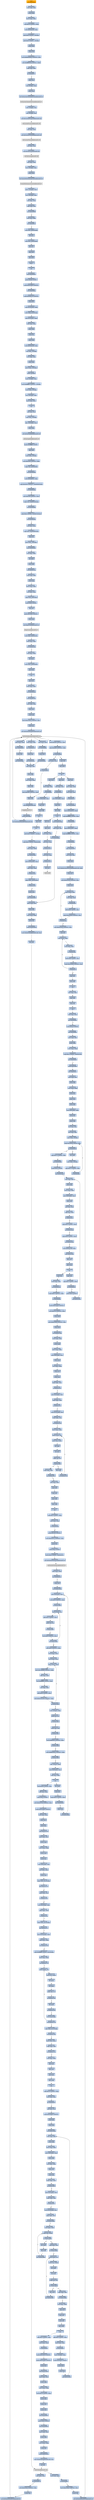 digraph G {
node[shape=rectangle,style=filled,fillcolor=lightsteelblue,color=lightsteelblue]
bgcolor="transparent"
a0x0040bba1call_0x0040f93e[label="start\ncall 0x0040f93e",color="lightgrey",fillcolor="orange"];
a0x0040f93emovl_edi_edi[label="0x0040f93e\nmovl %edi, %edi"];
a0x0040f940pushl_ebp[label="0x0040f940\npushl %ebp"];
a0x0040f941movl_esp_ebp[label="0x0040f941\nmovl %esp, %ebp"];
a0x0040f943subl_0x10UINT8_esp[label="0x0040f943\nsubl $0x10<UINT8>, %esp"];
a0x0040f946movl_0x00424a48_eax[label="0x0040f946\nmovl 0x00424a48, %eax"];
a0x0040f94bandl_0x0UINT8__8ebp_[label="0x0040f94b\nandl $0x0<UINT8>, -8(%ebp)"];
a0x0040f94fandl_0x0UINT8__4ebp_[label="0x0040f94f\nandl $0x0<UINT8>, -4(%ebp)"];
a0x0040f953pushl_ebx[label="0x0040f953\npushl %ebx"];
a0x0040f954pushl_edi[label="0x0040f954\npushl %edi"];
a0x0040f955movl_0xbb40e64eUINT32_edi[label="0x0040f955\nmovl $0xbb40e64e<UINT32>, %edi"];
a0x0040f95amovl_0xffff0000UINT32_ebx[label="0x0040f95a\nmovl $0xffff0000<UINT32>, %ebx"];
a0x0040f95fcmpl_edi_eax[label="0x0040f95f\ncmpl %edi, %eax"];
a0x0040f961je_0x0040f970[label="0x0040f961\nje 0x0040f970"];
a0x0040f970pushl_esi[label="0x0040f970\npushl %esi"];
a0x0040f971leal__8ebp__eax[label="0x0040f971\nleal -8(%ebp), %eax"];
a0x0040f974pushl_eax[label="0x0040f974\npushl %eax"];
a0x0040f975call_GetSystemTimeAsFileTime_kernel32_dll[label="0x0040f975\ncall GetSystemTimeAsFileTime@kernel32.dll"];
GetSystemTimeAsFileTime_kernel32_dll[label="GetSystemTimeAsFileTime@kernel32.dll",color="lightgrey",fillcolor="lightgrey"];
a0x0040f97bmovl__4ebp__esi[label="0x0040f97b\nmovl -4(%ebp), %esi"];
a0x0040f97exorl__8ebp__esi[label="0x0040f97e\nxorl -8(%ebp), %esi"];
a0x0040f981call_GetCurrentProcessId_kernel32_dll[label="0x0040f981\ncall GetCurrentProcessId@kernel32.dll"];
GetCurrentProcessId_kernel32_dll[label="GetCurrentProcessId@kernel32.dll",color="lightgrey",fillcolor="lightgrey"];
a0x0040f987xorl_eax_esi[label="0x0040f987\nxorl %eax, %esi"];
a0x0040f989call_GetCurrentThreadId_kernel32_dll[label="0x0040f989\ncall GetCurrentThreadId@kernel32.dll"];
GetCurrentThreadId_kernel32_dll[label="GetCurrentThreadId@kernel32.dll",color="lightgrey",fillcolor="lightgrey"];
a0x0040f98fxorl_eax_esi[label="0x0040f98f\nxorl %eax, %esi"];
a0x0040f991call_GetTickCount_kernel32_dll[label="0x0040f991\ncall GetTickCount@kernel32.dll"];
GetTickCount_kernel32_dll[label="GetTickCount@kernel32.dll",color="lightgrey",fillcolor="lightgrey"];
a0x0040f997xorl_eax_esi[label="0x0040f997\nxorl %eax, %esi"];
a0x0040f999leal__16ebp__eax[label="0x0040f999\nleal -16(%ebp), %eax"];
a0x0040f99cpushl_eax[label="0x0040f99c\npushl %eax"];
a0x0040f99dcall_QueryPerformanceCounter_kernel32_dll[label="0x0040f99d\ncall QueryPerformanceCounter@kernel32.dll"];
QueryPerformanceCounter_kernel32_dll[label="QueryPerformanceCounter@kernel32.dll",color="lightgrey",fillcolor="lightgrey"];
a0x0040f9a3movl__12ebp__eax[label="0x0040f9a3\nmovl -12(%ebp), %eax"];
a0x0040f9a6xorl__16ebp__eax[label="0x0040f9a6\nxorl -16(%ebp), %eax"];
a0x0040f9a9xorl_eax_esi[label="0x0040f9a9\nxorl %eax, %esi"];
a0x0040f9abcmpl_edi_esi[label="0x0040f9ab\ncmpl %edi, %esi"];
a0x0040f9adjne_0x0040f9b6[label="0x0040f9ad\njne 0x0040f9b6"];
a0x0040f9b6testl_esi_ebx[label="0x0040f9b6\ntestl %esi, %ebx"];
a0x0040f9b8jne_0x0040f9c1[label="0x0040f9b8\njne 0x0040f9c1"];
a0x0040f9c1movl_esi_0x00424a48[label="0x0040f9c1\nmovl %esi, 0x00424a48"];
a0x0040f9c7notl_esi[label="0x0040f9c7\nnotl %esi"];
a0x0040f9c9movl_esi_0x00424a4c[label="0x0040f9c9\nmovl %esi, 0x00424a4c"];
a0x0040f9cfpopl_esi[label="0x0040f9cf\npopl %esi"];
a0x0040f9d0popl_edi[label="0x0040f9d0\npopl %edi"];
a0x0040f9d1popl_ebx[label="0x0040f9d1\npopl %ebx"];
a0x0040f9d2leave_[label="0x0040f9d2\nleave "];
a0x0040f9d3ret[label="0x0040f9d3\nret"];
a0x0040bba6jmp_0x0040ba23[label="0x0040bba6\njmp 0x0040ba23"];
a0x0040ba23pushl_0x58UINT8[label="0x0040ba23\npushl $0x58<UINT8>"];
a0x0040ba25pushl_0x4226f0UINT32[label="0x0040ba25\npushl $0x4226f0<UINT32>"];
a0x0040ba2acall_0x0040bbac[label="0x0040ba2a\ncall 0x0040bbac"];
a0x0040bbacpushl_0x40bc10UINT32[label="0x0040bbac\npushl $0x40bc10<UINT32>"];
a0x0040bbb1pushl_fs_0[label="0x0040bbb1\npushl %fs:0"];
a0x0040bbb8movl_0x10esp__eax[label="0x0040bbb8\nmovl 0x10(%esp), %eax"];
a0x0040bbbcmovl_ebp_0x10esp_[label="0x0040bbbc\nmovl %ebp, 0x10(%esp)"];
a0x0040bbc0leal_0x10esp__ebp[label="0x0040bbc0\nleal 0x10(%esp), %ebp"];
a0x0040bbc4subl_eax_esp[label="0x0040bbc4\nsubl %eax, %esp"];
a0x0040bbc6pushl_ebx[label="0x0040bbc6\npushl %ebx"];
a0x0040bbc7pushl_esi[label="0x0040bbc7\npushl %esi"];
a0x0040bbc8pushl_edi[label="0x0040bbc8\npushl %edi"];
a0x0040bbc9movl_0x00424a48_eax[label="0x0040bbc9\nmovl 0x00424a48, %eax"];
a0x0040bbcexorl_eax__4ebp_[label="0x0040bbce\nxorl %eax, -4(%ebp)"];
a0x0040bbd1xorl_ebp_eax[label="0x0040bbd1\nxorl %ebp, %eax"];
a0x0040bbd3pushl_eax[label="0x0040bbd3\npushl %eax"];
a0x0040bbd4movl_esp__24ebp_[label="0x0040bbd4\nmovl %esp, -24(%ebp)"];
a0x0040bbd7pushl__8ebp_[label="0x0040bbd7\npushl -8(%ebp)"];
a0x0040bbdamovl__4ebp__eax[label="0x0040bbda\nmovl -4(%ebp), %eax"];
a0x0040bbddmovl_0xfffffffeUINT32__4ebp_[label="0x0040bbdd\nmovl $0xfffffffe<UINT32>, -4(%ebp)"];
a0x0040bbe4movl_eax__8ebp_[label="0x0040bbe4\nmovl %eax, -8(%ebp)"];
a0x0040bbe7leal__16ebp__eax[label="0x0040bbe7\nleal -16(%ebp), %eax"];
a0x0040bbeamovl_eax_fs_0[label="0x0040bbea\nmovl %eax, %fs:0"];
a0x0040bbf0ret[label="0x0040bbf0\nret"];
a0x0040ba2fxorl_esi_esi[label="0x0040ba2f\nxorl %esi, %esi"];
a0x0040ba31movl_esi__4ebp_[label="0x0040ba31\nmovl %esi, -4(%ebp)"];
a0x0040ba34leal__104ebp__eax[label="0x0040ba34\nleal -104(%ebp), %eax"];
a0x0040ba37pushl_eax[label="0x0040ba37\npushl %eax"];
a0x0040ba38call_GetStartupInfoA_kernel32_dll[label="0x0040ba38\ncall GetStartupInfoA@kernel32.dll"];
GetStartupInfoA_kernel32_dll[label="GetStartupInfoA@kernel32.dll",color="lightgrey",fillcolor="lightgrey"];
a0x0040ba3epushl_0xfffffffeUINT8[label="0x0040ba3e\npushl $0xfffffffe<UINT8>"];
a0x0040ba40popl_edi[label="0x0040ba40\npopl %edi"];
a0x0040ba41movl_edi__4ebp_[label="0x0040ba41\nmovl %edi, -4(%ebp)"];
a0x0040ba44movl_0x5a4dUINT32_eax[label="0x0040ba44\nmovl $0x5a4d<UINT32>, %eax"];
a0x0040ba49cmpw_ax_0x00400000[label="0x0040ba49\ncmpw %ax, 0x00400000"];
a0x0040ba50jne_0x0040ba8a[label="0x0040ba50\njne 0x0040ba8a"];
a0x0040ba52movl_0x0040003c_eax[label="0x0040ba52\nmovl 0x0040003c, %eax"];
a0x0040ba57cmpl_0x4550UINT32_0x400000eax_[label="0x0040ba57\ncmpl $0x4550<UINT32>, 0x400000(%eax)"];
a0x0040ba61jne_0x0040ba8a[label="0x0040ba61\njne 0x0040ba8a"];
a0x0040ba63movl_0x10bUINT32_ecx[label="0x0040ba63\nmovl $0x10b<UINT32>, %ecx"];
a0x0040ba68cmpw_cx_0x400018eax_[label="0x0040ba68\ncmpw %cx, 0x400018(%eax)"];
a0x0040ba6fjne_0x0040ba8a[label="0x0040ba6f\njne 0x0040ba8a"];
a0x0040ba71cmpl_0xeUINT8_0x400074eax_[label="0x0040ba71\ncmpl $0xe<UINT8>, 0x400074(%eax)"];
a0x0040ba78jbe_0x0040ba8a[label="0x0040ba78\njbe 0x0040ba8a"];
a0x0040ba7axorl_ecx_ecx[label="0x0040ba7a\nxorl %ecx, %ecx"];
a0x0040ba7ccmpl_esi_0x4000e8eax_[label="0x0040ba7c\ncmpl %esi, 0x4000e8(%eax)"];
a0x0040ba82setne_cl[label="0x0040ba82\nsetne %cl"];
a0x0040ba85movl_ecx__28ebp_[label="0x0040ba85\nmovl %ecx, -28(%ebp)"];
a0x0040ba88jmp_0x0040ba8d[label="0x0040ba88\njmp 0x0040ba8d"];
a0x0040ba8dxorl_ebx_ebx[label="0x0040ba8d\nxorl %ebx, %ebx"];
a0x0040ba8fincl_ebx[label="0x0040ba8f\nincl %ebx"];
a0x0040ba90pushl_ebx[label="0x0040ba90\npushl %ebx"];
a0x0040ba91call_0x0040c01a[label="0x0040ba91\ncall 0x0040c01a"];
a0x0040c01amovl_edi_edi[label="0x0040c01a\nmovl %edi, %edi"];
a0x0040c01cpushl_ebp[label="0x0040c01c\npushl %ebp"];
a0x0040c01dmovl_esp_ebp[label="0x0040c01d\nmovl %esp, %ebp"];
a0x0040c01fxorl_eax_eax[label="0x0040c01f\nxorl %eax, %eax"];
a0x0040c021cmpl_eax_0x8ebp_[label="0x0040c021\ncmpl %eax, 0x8(%ebp)"];
a0x0040c024pushl_0x0UINT8[label="0x0040c024\npushl $0x0<UINT8>"];
a0x0040c026sete_al[label="0x0040c026\nsete %al"];
a0x0040c029pushl_0x1000UINT32[label="0x0040c029\npushl $0x1000<UINT32>"];
a0x0040c02epushl_eax[label="0x0040c02e\npushl %eax"];
a0x0040c02fcall_HeapCreate_kernel32_dll[label="0x0040c02f\ncall HeapCreate@kernel32.dll"];
HeapCreate_kernel32_dll[label="HeapCreate@kernel32.dll",color="lightgrey",fillcolor="lightgrey"];
a0x0040c035movl_eax_0x0042524c[label="0x0040c035\nmovl %eax, 0x0042524c"];
a0x0040c03atestl_eax_eax[label="0x0040c03a\ntestl %eax, %eax"];
a0x0040c03cjne_0x0040c040[label="0x0040c03c\njne 0x0040c040"];
a0x0040c040xorl_eax_eax[label="0x0040c040\nxorl %eax, %eax"];
a0x0040c042incl_eax[label="0x0040c042\nincl %eax"];
a0x0040c043movl_eax_0x00426350[label="0x0040c043\nmovl %eax, 0x00426350"];
a0x0040c048popl_ebp[label="0x0040c048\npopl %ebp"];
a0x0040c049ret[label="0x0040c049\nret"];
a0x0040ba96popl_ecx[label="0x0040ba96\npopl %ecx"];
a0x0040ba97testl_eax_eax[label="0x0040ba97\ntestl %eax, %eax"];
a0x0040ba99jne_0x0040baa3[label="0x0040ba99\njne 0x0040baa3"];
a0x0040baa3call_0x0040e14a[label="0x0040baa3\ncall 0x0040e14a"];
a0x0040e14amovl_edi_edi[label="0x0040e14a\nmovl %edi, %edi"];
a0x0040e14cpushl_esi[label="0x0040e14c\npushl %esi"];
a0x0040e14dpushl_edi[label="0x0040e14d\npushl %edi"];
a0x0040e14emovl_0x41e4acUINT32_esi[label="0x0040e14e\nmovl $0x41e4ac<UINT32>, %esi"];
a0x0040e153pushl_esi[label="0x0040e153\npushl %esi"];
a0x0040e154call_GetModuleHandleW_kernel32_dll[label="0x0040e154\ncall GetModuleHandleW@kernel32.dll"];
GetModuleHandleW_kernel32_dll[label="GetModuleHandleW@kernel32.dll",color="lightgrey",fillcolor="lightgrey"];
a0x0040e15atestl_eax_eax[label="0x0040e15a\ntestl %eax, %eax"];
a0x0040e15cjne_0x0040e165[label="0x0040e15c\njne 0x0040e165"];
a0x0040e15epushl_esi[label="0x0040e15e\npushl %esi"];
a0x0040e15fcall_0x0040e9ac[label="0x0040e15f\ncall 0x0040e9ac"];
a0x0040e9acmovl_edi_edi[label="0x0040e9ac\nmovl %edi, %edi"];
a0x0040e9aepushl_ebp[label="0x0040e9ae\npushl %ebp"];
a0x0040e9afmovl_esp_ebp[label="0x0040e9af\nmovl %esp, %ebp"];
a0x0040e9b1pushl_edi[label="0x0040e9b1\npushl %edi"];
a0x0040e9b2movl_0x3e8UINT32_edi[label="0x0040e9b2\nmovl $0x3e8<UINT32>, %edi"];
a0x0040e9b7pushl_edi[label="0x0040e9b7\npushl %edi"];
a0x0040e9b8call_Sleep_kernel32_dll[label="0x0040e9b8\ncall Sleep@kernel32.dll"];
Sleep_kernel32_dll[label="Sleep@kernel32.dll",color="lightgrey",fillcolor="lightgrey"];
a0x0040e9bepushl_0x8ebp_[label="0x0040e9be\npushl 0x8(%ebp)"];
a0x0040e9c1call_GetModuleHandleW_kernel32_dll[label="0x0040e9c1\ncall GetModuleHandleW@kernel32.dll"];
a0x0040e9c7addl_0x3e8UINT32_edi[label="0x0040e9c7\naddl $0x3e8<UINT32>, %edi"];
a0x0040e9cdcmpl_0xea60UINT32_edi[label="0x0040e9cd\ncmpl $0xea60<UINT32>, %edi"];
a0x0040e9d3ja_0x0040e9d9[label="0x0040e9d3\nja 0x0040e9d9"];
a0x0040e9d5testl_eax_eax[label="0x0040e9d5\ntestl %eax, %eax"];
a0x0040e9d7je_0x0040e9b7[label="0x0040e9d7\nje 0x0040e9b7"];
a0x0040e9d9popl_edi[label="0x0040e9d9\npopl %edi"];
a0x0040e9dapopl_ebp[label="0x0040e9da\npopl %ebp"];
a0x0040e9dbret[label="0x0040e9db\nret"];
a0x0040e164popl_ecx[label="0x0040e164\npopl %ecx"];
a0x0040e165movl_eax_edi[label="0x0040e165\nmovl %eax, %edi"];
a0x0040e167testl_edi_edi[label="0x0040e167\ntestl %edi, %edi"];
a0x0040e169je_0x0040e2cd[label="0x0040e169\nje 0x0040e2cd"];
a0x0040e2cdcall_0x0040de64[label="0x0040e2cd\ncall 0x0040de64"];
a0x0040de64movl_0x00424918_eax[label="0x0040de64\nmovl 0x00424918, %eax"];
a0x0040de69cmpl_0xffffffffUINT8_eax[label="0x0040de69\ncmpl $0xffffffff<UINT8>, %eax"];
a0x0040de6cje_0x0040de84[label="0x0040de6c\nje 0x0040de84"];
a0x0040de84movl_0x0042491c_eax[label="0x0040de84\nmovl 0x0042491c, %eax"];
a0x0040de89cmpl_0xffffffffUINT8_eax[label="0x0040de89\ncmpl $0xffffffff<UINT8>, %eax"];
a0x0040de8cje_0x0040de9c[label="0x0040de8c\nje 0x0040de9c"];
a0x0040de9cjmp_0x0040c095[label="0x0040de9c\njmp 0x0040c095"];
a0x0040c095movl_edi_edi[label="0x0040c095\nmovl %edi, %edi"];
a0x0040c097pushl_ebx[label="0x0040c097\npushl %ebx"];
a0x0040c098movl_DeleteCriticalSection_kernel32_dll_ebx[label="0x0040c098\nmovl DeleteCriticalSection@kernel32.dll, %ebx"];
a0x0040c09epushl_esi[label="0x0040c09e\npushl %esi"];
a0x0040c09fmovl_0x4241e0UINT32_esi[label="0x0040c09f\nmovl $0x4241e0<UINT32>, %esi"];
a0x0040c0a4pushl_edi[label="0x0040c0a4\npushl %edi"];
a0x0040c0a5movl_esi__edi[label="0x0040c0a5\nmovl (%esi), %edi"];
a0x0040c0a7testl_edi_edi[label="0x0040c0a7\ntestl %edi, %edi"];
a0x0040c0a9je_0x0040c0be[label="0x0040c0a9\nje 0x0040c0be"];
a0x0040c0beaddl_0x8UINT8_esi[label="0x0040c0be\naddl $0x8<UINT8>, %esi"];
a0x0040c0c1cmpl_0x424300UINT32_esi[label="0x0040c0c1\ncmpl $0x424300<UINT32>, %esi"];
a0x0040c0c7jl_0x0040c0a5[label="0x0040c0c7\njl 0x0040c0a5"];
a0x0040c0c9movl_0x4241e0UINT32_esi[label="0x0040c0c9\nmovl $0x4241e0<UINT32>, %esi"];
a0x0040c0cepopl_edi[label="0x0040c0ce\npopl %edi"];
a0x0040c0cfmovl_esi__eax[label="0x0040c0cf\nmovl (%esi), %eax"];
a0x0040c0d1testl_eax_eax[label="0x0040c0d1\ntestl %eax, %eax"];
a0x0040c0d3je_0x0040c0de[label="0x0040c0d3\nje 0x0040c0de"];
a0x0040c0deaddl_0x8UINT8_esi[label="0x0040c0de\naddl $0x8<UINT8>, %esi"];
a0x0040c0e1cmpl_0x424300UINT32_esi[label="0x0040c0e1\ncmpl $0x424300<UINT32>, %esi"];
a0x0040c0e7jl_0x0040c0cf[label="0x0040c0e7\njl 0x0040c0cf"];
a0x0040c0e9popl_esi[label="0x0040c0e9\npopl %esi"];
a0x0040c0eapopl_ebx[label="0x0040c0ea\npopl %ebx"];
a0x0040c0ebret[label="0x0040c0eb\nret"];
a0x0040e2d2xorl_eax_eax[label="0x0040e2d2\nxorl %eax, %eax"];
a0x0040e2d4popl_edi[label="0x0040e2d4\npopl %edi"];
a0x0040e2d5popl_esi[label="0x0040e2d5\npopl %esi"];
a0x0040e2d6ret[label="0x0040e2d6\nret"];
a0x0040baa8testl_eax_eax[label="0x0040baa8\ntestl %eax, %eax"];
a0x0040baaajne_0x0040bab4[label="0x0040baaa\njne 0x0040bab4"];
a0x0040baacpushl_0x10UINT8[label="0x0040baac\npushl $0x10<UINT8>"];
a0x0040baaecall_0x0040b9fa[label="0x0040baae\ncall 0x0040b9fa"];
a0x0040b9famovl_edi_edi[label="0x0040b9fa\nmovl %edi, %edi"];
a0x0040b9fcpushl_ebp[label="0x0040b9fc\npushl %ebp"];
a0x0040b9fdmovl_esp_ebp[label="0x0040b9fd\nmovl %esp, %ebp"];
a0x0040b9ffcmpl_0x1UINT8_0x00425248[label="0x0040b9ff\ncmpl $0x1<UINT8>, 0x00425248"];
a0x0040ba06jne_0x0040ba0d[label="0x0040ba06\njne 0x0040ba0d"];
a0x0040ba0dpushl_0x8ebp_[label="0x0040ba0d\npushl 0x8(%ebp)"];
a0x0040ba10call_0x0040e4c7[label="0x0040ba10\ncall 0x0040e4c7"];
a0x0040e4c7movl_edi_edi[label="0x0040e4c7\nmovl %edi, %edi"];
a0x0040e4c9pushl_ebp[label="0x0040e4c9\npushl %ebp"];
a0x0040e4camovl_esp_ebp[label="0x0040e4ca\nmovl %esp, %ebp"];
a0x0040e4ccpushl_ecx[label="0x0040e4cc\npushl %ecx"];
a0x0040e4cdpushl_ecx[label="0x0040e4cd\npushl %ecx"];
a0x0040e4cepushl_ebx[label="0x0040e4ce\npushl %ebx"];
a0x0040e4cfmovl_0x8ebp__ebx[label="0x0040e4cf\nmovl 0x8(%ebp), %ebx"];
a0x0040e4d2pushl_esi[label="0x0040e4d2\npushl %esi"];
a0x0040e4d3pushl_edi[label="0x0040e4d3\npushl %edi"];
a0x0040e4d4xorl_esi_esi[label="0x0040e4d4\nxorl %esi, %esi"];
a0x0040e4d6xorl_edi_edi[label="0x0040e4d6\nxorl %edi, %edi"];
a0x0040e4d8movl_edi__4ebp_[label="0x0040e4d8\nmovl %edi, -4(%ebp)"];
a0x0040e4dbcmpl_0x424928edi8__ebx[label="0x0040e4db\ncmpl 0x424928(,%edi,8), %ebx"];
a0x0040e4e2je_0x0040e4ed[label="0x0040e4e2\nje 0x0040e4ed"];
a0x0040e4e4incl_edi[label="0x0040e4e4\nincl %edi"];
a0x0040e4e5movl_edi__4ebp_[label="0x0040e4e5\nmovl %edi, -4(%ebp)"];
a0x0040e4e8cmpl_0x17UINT8_edi[label="0x0040e4e8\ncmpl $0x17<UINT8>, %edi"];
a0x0040e4ebjb_0x0040e4db[label="0x0040e4eb\njb 0x0040e4db"];
a0x0040e4edcmpl_0x17UINT8_edi[label="0x0040e4ed\ncmpl $0x17<UINT8>, %edi"];
a0x0040e4f0jae_0x0040e66d[label="0x0040e4f0\njae 0x0040e66d"];
a0x0040e4f6pushl_0x3UINT8[label="0x0040e4f6\npushl $0x3<UINT8>"];
a0x0040e4f8call_0x00410cb3[label="0x0040e4f8\ncall 0x00410cb3"];
a0x00410cb3movl_edi_edi[label="0x00410cb3\nmovl %edi, %edi"];
a0x00410cb5pushl_ebp[label="0x00410cb5\npushl %ebp"];
a0x00410cb6movl_esp_ebp[label="0x00410cb6\nmovl %esp, %ebp"];
a0x00410cb8movl_0x8ebp__ecx[label="0x00410cb8\nmovl 0x8(%ebp), %ecx"];
a0x00410cbbpushl_esi[label="0x00410cbb\npushl %esi"];
a0x00410cbcxorl_esi_esi[label="0x00410cbc\nxorl %esi, %esi"];
a0x00410cbecmpl_esi_ecx[label="0x00410cbe\ncmpl %esi, %ecx"];
a0x00410cc0jl_0x00410ce0[label="0x00410cc0\njl 0x00410ce0"];
a0x00410cc2cmpl_0x2UINT8_ecx[label="0x00410cc2\ncmpl $0x2<UINT8>, %ecx"];
a0x00410cc5jle_0x00410cd3[label="0x00410cc5\njle 0x00410cd3"];
a0x00410cc7cmpl_0x3UINT8_ecx[label="0x00410cc7\ncmpl $0x3<UINT8>, %ecx"];
a0x00410ccajne_0x00410ce0[label="0x00410cca\njne 0x00410ce0"];
a0x00410cccmovl_0x00425248_eax[label="0x00410ccc\nmovl 0x00425248, %eax"];
a0x00410cd1jmp_0x00410cfb[label="0x00410cd1\njmp 0x00410cfb"];
a0x00410cfbpopl_esi[label="0x00410cfb\npopl %esi"];
a0x00410cfcpopl_ebp[label="0x00410cfc\npopl %ebp"];
a0x00410cfdret[label="0x00410cfd\nret"];
a0x0040e4fdpopl_ecx[label="0x0040e4fd\npopl %ecx"];
a0x0040e4fecmpl_0x1UINT8_eax[label="0x0040e4fe\ncmpl $0x1<UINT8>, %eax"];
a0x0040e501je_0x0040e63b[label="0x0040e501\nje 0x0040e63b"];
a0x0040e507pushl_0x3UINT8[label="0x0040e507\npushl $0x3<UINT8>"];
a0x0040e509call_0x00410cb3[label="0x0040e509\ncall 0x00410cb3"];
a0x0040e50epopl_ecx[label="0x0040e50e\npopl %ecx"];
a0x0040e50ftestl_eax_eax[label="0x0040e50f\ntestl %eax, %eax"];
a0x0040e511jne_0x0040e520[label="0x0040e511\njne 0x0040e520"];
a0x0040e520cmpl_0xfcUINT32_ebx[label="0x0040e520\ncmpl $0xfc<UINT32>, %ebx"];
a0x0040e526je_0x0040e66d[label="0x0040e526\nje 0x0040e66d"];
a0x0040e52cpushl_0x41eaa4UINT32[label="0x0040e52c\npushl $0x41eaa4<UINT32>"];
a0x0040e531movl_0x314UINT32_ebx[label="0x0040e531\nmovl $0x314<UINT32>, %ebx"];
a0x0040e536pushl_ebx[label="0x0040e536\npushl %ebx"];
a0x0040e537movl_0x4253f8UINT32_edi[label="0x0040e537\nmovl $0x4253f8<UINT32>, %edi"];
a0x0040e53cpushl_edi[label="0x0040e53c\npushl %edi"];
a0x0040e53dcall_0x004107bb[label="0x0040e53d\ncall 0x004107bb"];
a0x004107bbmovl_edi_edi[label="0x004107bb\nmovl %edi, %edi"];
a0x004107bdpushl_ebp[label="0x004107bd\npushl %ebp"];
a0x004107bemovl_esp_ebp[label="0x004107be\nmovl %esp, %ebp"];
a0x004107c0movl_0x8ebp__ecx[label="0x004107c0\nmovl 0x8(%ebp), %ecx"];
a0x004107c3pushl_ebx[label="0x004107c3\npushl %ebx"];
a0x004107c4xorl_ebx_ebx[label="0x004107c4\nxorl %ebx, %ebx"];
a0x004107c6pushl_esi[label="0x004107c6\npushl %esi"];
a0x004107c7pushl_edi[label="0x004107c7\npushl %edi"];
a0x004107c8cmpl_ebx_ecx[label="0x004107c8\ncmpl %ebx, %ecx"];
a0x004107caje_0x004107d3[label="0x004107ca\nje 0x004107d3"];
a0x004107ccmovl_0xcebp__edi[label="0x004107cc\nmovl 0xc(%ebp), %edi"];
a0x004107cfcmpl_ebx_edi[label="0x004107cf\ncmpl %ebx, %edi"];
a0x004107d1ja_0x004107ee[label="0x004107d1\nja 0x004107ee"];
a0x004107eemovl_0x10ebp__esi[label="0x004107ee\nmovl 0x10(%ebp), %esi"];
a0x004107f1cmpl_ebx_esi[label="0x004107f1\ncmpl %ebx, %esi"];
a0x004107f3jne_0x004107f9[label="0x004107f3\njne 0x004107f9"];
a0x004107f9movl_ecx_edx[label="0x004107f9\nmovl %ecx, %edx"];
a0x004107fbmovb_esi__al[label="0x004107fb\nmovb (%esi), %al"];
a0x004107fdmovb_al_edx_[label="0x004107fd\nmovb %al, (%edx)"];
a0x004107ffincl_edx[label="0x004107ff\nincl %edx"];
a0x00410800incl_esi[label="0x00410800\nincl %esi"];
a0x00410801cmpb_bl_al[label="0x00410801\ncmpb %bl, %al"];
a0x00410803je_0x00410808[label="0x00410803\nje 0x00410808"];
a0x00410805decl_edi[label="0x00410805\ndecl %edi"];
a0x00410806jne_0x004107fb[label="0x00410806\njne 0x004107fb"];
a0x00410808cmpl_ebx_edi[label="0x00410808\ncmpl %ebx, %edi"];
a0x0041080ajne_0x0041081c[label="0x0041080a\njne 0x0041081c"];
a0x0041081cxorl_eax_eax[label="0x0041081c\nxorl %eax, %eax"];
a0x0041081epopl_edi[label="0x0041081e\npopl %edi"];
a0x0041081fpopl_esi[label="0x0041081f\npopl %esi"];
a0x00410820popl_ebx[label="0x00410820\npopl %ebx"];
a0x00410821popl_ebp[label="0x00410821\npopl %ebp"];
a0x00410822ret[label="0x00410822\nret"];
a0x0040e542addl_0xcUINT8_esp[label="0x0040e542\naddl $0xc<UINT8>, %esp"];
a0x0040e545testl_eax_eax[label="0x0040e545\ntestl %eax, %eax"];
a0x0040e547je_0x0040e556[label="0x0040e547\nje 0x0040e556"];
a0x0040e556pushl_0x104UINT32[label="0x0040e556\npushl $0x104<UINT32>"];
a0x0040e55bmovl_0x425411UINT32_esi[label="0x0040e55b\nmovl $0x425411<UINT32>, %esi"];
a0x0040e560pushl_esi[label="0x0040e560\npushl %esi"];
a0x0040e561pushl_0x0UINT8[label="0x0040e561\npushl $0x0<UINT8>"];
a0x0040e563movb_0x0UINT8_0x00425515[label="0x0040e563\nmovb $0x0<UINT8>, 0x00425515"];
a0x0040e56acall_GetModuleFileNameA_kernel32_dll[label="0x0040e56a\ncall GetModuleFileNameA@kernel32.dll"];
GetModuleFileNameA_kernel32_dll[label="GetModuleFileNameA@kernel32.dll",color="lightgrey",fillcolor="lightgrey"];
a0x0040e570testl_eax_eax[label="0x0040e570\ntestl %eax, %eax"];
a0x0040e572jne_0x0040e59a[label="0x0040e572\njne 0x0040e59a"];
a0x0040e59apushl_esi[label="0x0040e59a\npushl %esi"];
a0x0040e59bcall_0x00410830[label="0x0040e59b\ncall 0x00410830"];
a0x00410830movl_0x4esp__ecx[label="0x00410830\nmovl 0x4(%esp), %ecx"];
a0x00410834testl_0x3UINT32_ecx[label="0x00410834\ntestl $0x3<UINT32>, %ecx"];
a0x0041083aje_0x00410860[label="0x0041083a\nje 0x00410860"];
a0x0041083cmovb_ecx__al[label="0x0041083c\nmovb (%ecx), %al"];
a0x0041083eaddl_0x1UINT8_ecx[label="0x0041083e\naddl $0x1<UINT8>, %ecx"];
a0x00410841testb_al_al[label="0x00410841\ntestb %al, %al"];
a0x00410843je_0x00410893[label="0x00410843\nje 0x00410893"];
a0x00410845testl_0x3UINT32_ecx[label="0x00410845\ntestl $0x3<UINT32>, %ecx"];
a0x0041084bjne_0x0041083c[label="0x0041084b\njne 0x0041083c"];
a0x0041084daddl_0x0UINT32_eax[label="0x0041084d\naddl $0x0<UINT32>, %eax"];
a0x00410852leal_esp__esp[label="0x00410852\nleal (%esp), %esp"];
a0x00410859leal_esp__esp[label="0x00410859\nleal (%esp), %esp"];
a0x00410860movl_ecx__eax[label="0x00410860\nmovl (%ecx), %eax"];
a0x00410862movl_0x7efefeffUINT32_edx[label="0x00410862\nmovl $0x7efefeff<UINT32>, %edx"];
a0x00410867addl_eax_edx[label="0x00410867\naddl %eax, %edx"];
a0x00410869xorl_0xffffffffUINT8_eax[label="0x00410869\nxorl $0xffffffff<UINT8>, %eax"];
a0x0041086cxorl_edx_eax[label="0x0041086c\nxorl %edx, %eax"];
a0x0041086eaddl_0x4UINT8_ecx[label="0x0041086e\naddl $0x4<UINT8>, %ecx"];
a0x00410871testl_0x81010100UINT32_eax[label="0x00410871\ntestl $0x81010100<UINT32>, %eax"];
a0x00410876je_0x00410860[label="0x00410876\nje 0x00410860"];
a0x00410878movl__4ecx__eax[label="0x00410878\nmovl -4(%ecx), %eax"];
a0x0041087btestb_al_al[label="0x0041087b\ntestb %al, %al"];
a0x0041087dje_0x004108b1[label="0x0041087d\nje 0x004108b1"];
a0x0041087ftestb_ah_ah[label="0x0041087f\ntestb %ah, %ah"];
a0x00410881je_0x004108a7[label="0x00410881\nje 0x004108a7"];
a0x00410883testl_0xff0000UINT32_eax[label="0x00410883\ntestl $0xff0000<UINT32>, %eax"];
a0x00410888je_0x0041089d[label="0x00410888\nje 0x0041089d"];
a0x0041088atestl_0xff000000UINT32_eax[label="0x0041088a\ntestl $0xff000000<UINT32>, %eax"];
a0x0041088fje_0x00410893[label="0x0041088f\nje 0x00410893"];
a0x00410893leal__1ecx__eax[label="0x00410893\nleal -1(%ecx), %eax"];
a0x00410896movl_0x4esp__ecx[label="0x00410896\nmovl 0x4(%esp), %ecx"];
a0x0041089asubl_ecx_eax[label="0x0041089a\nsubl %ecx, %eax"];
a0x0041089cret[label="0x0041089c\nret"];
a0x0040e5a0incl_eax[label="0x0040e5a0\nincl %eax"];
a0x0040e5a1popl_ecx[label="0x0040e5a1\npopl %ecx"];
a0x0040e5a2cmpl_0x3cUINT8_eax[label="0x0040e5a2\ncmpl $0x3c<UINT8>, %eax"];
a0x0040e5a5jbe_0x0040e5df[label="0x0040e5a5\njbe 0x0040e5df"];
a0x0040e5a7pushl_esi[label="0x0040e5a7\npushl %esi"];
a0x0040e5a8call_0x00410830[label="0x0040e5a8\ncall 0x00410830"];
a0x0040e5adsubl_0x3bUINT8_esi[label="0x0040e5ad\nsubl $0x3b<UINT8>, %esi"];
a0x0040e5b0addl_esi_eax[label="0x0040e5b0\naddl %esi, %eax"];
a0x0040e5b2pushl_0x3UINT8[label="0x0040e5b2\npushl $0x3<UINT8>"];
a0x0040e5b4movl_0x42570cUINT32_ecx[label="0x0040e5b4\nmovl $0x42570c<UINT32>, %ecx"];
a0x0040e5b9pushl_0x41ea88UINT32[label="0x0040e5b9\npushl $0x41ea88<UINT32>"];
a0x0040e5besubl_eax_ecx[label="0x0040e5be\nsubl %eax, %ecx"];
a0x0040e5c0pushl_ecx[label="0x0040e5c0\npushl %ecx"];
a0x0040e5c1pushl_eax[label="0x0040e5c1\npushl %eax"];
a0x0040e5c2call_0x00410706[label="0x0040e5c2\ncall 0x00410706"];
a0x00410706movl_edi_edi[label="0x00410706\nmovl %edi, %edi"];
a0x00410708pushl_ebp[label="0x00410708\npushl %ebp"];
a0x00410709movl_esp_ebp[label="0x00410709\nmovl %esp, %ebp"];
a0x0041070bpushl_ebx[label="0x0041070b\npushl %ebx"];
a0x0041070cpushl_esi[label="0x0041070c\npushl %esi"];
a0x0041070dmovl_0x8ebp__esi[label="0x0041070d\nmovl 0x8(%ebp), %esi"];
a0x00410710xorl_ebx_ebx[label="0x00410710\nxorl %ebx, %ebx"];
a0x00410712pushl_edi[label="0x00410712\npushl %edi"];
a0x00410713cmpl_ebx_0x14ebp_[label="0x00410713\ncmpl %ebx, 0x14(%ebp)"];
a0x00410716jne_0x00410728[label="0x00410716\njne 0x00410728"];
a0x00410728cmpl_ebx_esi[label="0x00410728\ncmpl %ebx, %esi"];
a0x0041072aje_0x00410733[label="0x0041072a\nje 0x00410733"];
a0x0041072cmovl_0xcebp__edi[label="0x0041072c\nmovl 0xc(%ebp), %edi"];
a0x0041072fcmpl_ebx_edi[label="0x0041072f\ncmpl %ebx, %edi"];
a0x00410731ja_0x0041074e[label="0x00410731\nja 0x0041074e"];
a0x0041074ecmpl_ebx_0x14ebp_[label="0x0041074e\ncmpl %ebx, 0x14(%ebp)"];
a0x00410751jne_0x00410757[label="0x00410751\njne 0x00410757"];
a0x00410757movl_0x10ebp__edx[label="0x00410757\nmovl 0x10(%ebp), %edx"];
a0x0041075acmpl_ebx_edx[label="0x0041075a\ncmpl %ebx, %edx"];
a0x0041075cjne_0x00410762[label="0x0041075c\njne 0x00410762"];
a0x00410762cmpl_0xffffffffUINT8_0x14ebp_[label="0x00410762\ncmpl $0xffffffff<UINT8>, 0x14(%ebp)"];
a0x00410766movl_esi_eax[label="0x00410766\nmovl %esi, %eax"];
a0x00410768jne_0x00410779[label="0x00410768\njne 0x00410779"];
a0x00410779movb_edx__cl[label="0x00410779\nmovb (%edx), %cl"];
a0x0041077bmovb_cl_eax_[label="0x0041077b\nmovb %cl, (%eax)"];
a0x0041077dincl_eax[label="0x0041077d\nincl %eax"];
a0x0041077eincl_edx[label="0x0041077e\nincl %edx"];
a0x0041077fcmpb_bl_cl[label="0x0041077f\ncmpb %bl, %cl"];
a0x00410781je_0x0041078b[label="0x00410781\nje 0x0041078b"];
a0x00410783decl_edi[label="0x00410783\ndecl %edi"];
a0x00410784je_0x0041078b[label="0x00410784\nje 0x0041078b"];
a0x00410786decl_0x14ebp_[label="0x00410786\ndecl 0x14(%ebp)"];
a0x00410789jne_0x00410779[label="0x00410789\njne 0x00410779"];
a0x0041078bcmpl_ebx_0x14ebp_[label="0x0041078b\ncmpl %ebx, 0x14(%ebp)"];
a0x0041078ejne_0x00410792[label="0x0041078e\njne 0x00410792"];
a0x00410790movb_bl_eax_[label="0x00410790\nmovb %bl, (%eax)"];
a0x00410792cmpl_ebx_edi[label="0x00410792\ncmpl %ebx, %edi"];
a0x00410794jne_0x00410721[label="0x00410794\njne 0x00410721"];
a0x00410721xorl_eax_eax[label="0x00410721\nxorl %eax, %eax"];
a0x00410723popl_edi[label="0x00410723\npopl %edi"];
a0x00410724popl_esi[label="0x00410724\npopl %esi"];
a0x00410725popl_ebx[label="0x00410725\npopl %ebx"];
a0x00410726popl_ebp[label="0x00410726\npopl %ebp"];
a0x00410727ret[label="0x00410727\nret"];
a0x0040e5c7addl_0x14UINT8_esp[label="0x0040e5c7\naddl $0x14<UINT8>, %esp"];
a0x0040e5catestl_eax_eax[label="0x0040e5ca\ntestl %eax, %eax"];
a0x0040e5ccje_0x0040e5df[label="0x0040e5cc\nje 0x0040e5df"];
a0x0040e5dfxorl_esi_esi[label="0x0040e5df\nxorl %esi, %esi"];
a0x0040e5e1pushl_0x4206f4UINT32[label="0x0040e5e1\npushl $0x4206f4<UINT32>"];
a0x0040e5e6pushl_ebx[label="0x0040e5e6\npushl %ebx"];
a0x0040e5e7pushl_edi[label="0x0040e5e7\npushl %edi"];
a0x0040e5e8call_0x0041064b[label="0x0040e5e8\ncall 0x0041064b"];
a0x0041064bmovl_edi_edi[label="0x0041064b\nmovl %edi, %edi"];
a0x0041064dpushl_ebp[label="0x0041064d\npushl %ebp"];
a0x0041064emovl_esp_ebp[label="0x0041064e\nmovl %esp, %ebp"];
a0x00410650movl_0x8ebp__eax[label="0x00410650\nmovl 0x8(%ebp), %eax"];
a0x00410653pushl_ebx[label="0x00410653\npushl %ebx"];
a0x00410654xorl_ebx_ebx[label="0x00410654\nxorl %ebx, %ebx"];
a0x00410656pushl_esi[label="0x00410656\npushl %esi"];
a0x00410657pushl_edi[label="0x00410657\npushl %edi"];
a0x00410658cmpl_ebx_eax[label="0x00410658\ncmpl %ebx, %eax"];
a0x0041065aje_0x00410663[label="0x0041065a\nje 0x00410663"];
a0x0041065cmovl_0xcebp__edi[label="0x0041065c\nmovl 0xc(%ebp), %edi"];
a0x0041065fcmpl_ebx_edi[label="0x0041065f\ncmpl %ebx, %edi"];
a0x00410661ja_0x0041067e[label="0x00410661\nja 0x0041067e"];
a0x0041067emovl_0x10ebp__esi[label="0x0041067e\nmovl 0x10(%ebp), %esi"];
a0x00410681cmpl_ebx_esi[label="0x00410681\ncmpl %ebx, %esi"];
a0x00410683jne_0x00410689[label="0x00410683\njne 0x00410689"];
a0x00410689movl_eax_edx[label="0x00410689\nmovl %eax, %edx"];
a0x0041068bcmpb_bl_edx_[label="0x0041068b\ncmpb %bl, (%edx)"];
a0x0041068dje_0x00410693[label="0x0041068d\nje 0x00410693"];
a0x0041068fincl_edx[label="0x0041068f\nincl %edx"];
a0x00410690decl_edi[label="0x00410690\ndecl %edi"];
a0x00410691jne_0x0041068b[label="0x00410691\njne 0x0041068b"];
a0x00410693cmpl_ebx_edi[label="0x00410693\ncmpl %ebx, %edi"];
a0x00410695je_0x00410685[label="0x00410695\nje 0x00410685"];
a0x00410697movb_esi__cl[label="0x00410697\nmovb (%esi), %cl"];
a0x00410699movb_cl_edx_[label="0x00410699\nmovb %cl, (%edx)"];
a0x0041069bincl_edx[label="0x0041069b\nincl %edx"];
a0x0041069cincl_esi[label="0x0041069c\nincl %esi"];
a0x0041069dcmpb_bl_cl[label="0x0041069d\ncmpb %bl, %cl"];
a0x0041069fje_0x004106a4[label="0x0041069f\nje 0x004106a4"];
a0x004106a1decl_edi[label="0x004106a1\ndecl %edi"];
a0x004106a2jne_0x00410697[label="0x004106a2\njne 0x00410697"];
a0x004106a4cmpl_ebx_edi[label="0x004106a4\ncmpl %ebx, %edi"];
a0x004106a6jne_0x004106b8[label="0x004106a6\njne 0x004106b8"];
a0x004106b8xorl_eax_eax[label="0x004106b8\nxorl %eax, %eax"];
a0x004106bapopl_edi[label="0x004106ba\npopl %edi"];
a0x004106bbpopl_esi[label="0x004106bb\npopl %esi"];
a0x004106bcpopl_ebx[label="0x004106bc\npopl %ebx"];
a0x004106bdpopl_ebp[label="0x004106bd\npopl %ebp"];
a0x004106beret[label="0x004106be\nret"];
a0x0040e5edaddl_0xcUINT8_esp[label="0x0040e5ed\naddl $0xc<UINT8>, %esp"];
a0x0040e5f0testl_eax_eax[label="0x0040e5f0\ntestl %eax, %eax"];
a0x0040e5f2je_0x0040e601[label="0x0040e5f2\nje 0x0040e601"];
a0x0040e601movl__4ebp__eax[label="0x0040e601\nmovl -4(%ebp), %eax"];
a0x0040e604pushl_0x42492ceax8_[label="0x0040e604\npushl 0x42492c(,%eax,8)"];
a0x0040e60bpushl_ebx[label="0x0040e60b\npushl %ebx"];
a0x0040e60cpushl_edi[label="0x0040e60c\npushl %edi"];
a0x0040e60dcall_0x0041064b[label="0x0040e60d\ncall 0x0041064b"];
a0x0040e612addl_0xcUINT8_esp[label="0x0040e612\naddl $0xc<UINT8>, %esp"];
a0x0040e615testl_eax_eax[label="0x0040e615\ntestl %eax, %eax"];
a0x0040e617je_0x0040e626[label="0x0040e617\nje 0x0040e626"];
a0x0040e626pushl_0x12010UINT32[label="0x0040e626\npushl $0x12010<UINT32>"];
a0x0040e62bpushl_0x41ea60UINT32[label="0x0040e62b\npushl $0x41ea60<UINT32>"];
a0x0040e630pushl_edi[label="0x0040e630\npushl %edi"];
a0x0040e631call_0x00410b4a[label="0x0040e631\ncall 0x00410b4a"];
a0x00410b4amovl_edi_edi[label="0x00410b4a\nmovl %edi, %edi"];
a0x00410b4cpushl_ebp[label="0x00410b4c\npushl %ebp"];
a0x00410b4dmovl_esp_ebp[label="0x00410b4d\nmovl %esp, %ebp"];
a0x00410b4fsubl_0x14UINT8_esp[label="0x00410b4f\nsubl $0x14<UINT8>, %esp"];
a0x00410b52pushl_ebx[label="0x00410b52\npushl %ebx"];
a0x00410b53pushl_esi[label="0x00410b53\npushl %esi"];
a0x00410b54pushl_edi[label="0x00410b54\npushl %edi"];
a0x00410b55call_0x0040ddac[label="0x00410b55\ncall 0x0040ddac"];
a0x0040ddacpushl_0x0UINT8[label="0x0040ddac\npushl $0x0<UINT8>"];
a0x0040ddaecall_0x0040dd3a[label="0x0040ddae\ncall 0x0040dd3a"];
a0x0040dd3amovl_edi_edi[label="0x0040dd3a\nmovl %edi, %edi"];
a0x0040dd3cpushl_ebp[label="0x0040dd3c\npushl %ebp"];
a0x0040dd3dmovl_esp_ebp[label="0x0040dd3d\nmovl %esp, %ebp"];
a0x0040dd3fpushl_esi[label="0x0040dd3f\npushl %esi"];
a0x0040dd40pushl_0x0042491c[label="0x0040dd40\npushl 0x0042491c"];
a0x0040dd46movl_TlsGetValue_kernel32_dll_esi[label="0x0040dd46\nmovl TlsGetValue@kernel32.dll, %esi"];
a0x0040dd4ccall_esi[label="0x0040dd4c\ncall %esi"];
TlsGetValue_kernel32_dll[label="TlsGetValue@kernel32.dll",color="lightgrey",fillcolor="lightgrey"];
a0x0040dd4etestl_eax_eax[label="0x0040dd4e\ntestl %eax, %eax"];
a0x0040dd50je_0x0040dd73[label="0x0040dd50\nje 0x0040dd73"];
a0x0040dd73movl_0x41e4acUINT32_esi[label="0x0040dd73\nmovl $0x41e4ac<UINT32>, %esi"];
a0x0040dd78pushl_esi[label="0x0040dd78\npushl %esi"];
a0x0040dd79call_GetModuleHandleW_kernel32_dll[label="0x0040dd79\ncall GetModuleHandleW@kernel32.dll"];
a0x0040dd7ftestl_eax_eax[label="0x0040dd7f\ntestl %eax, %eax"];
a0x0040dd81jne_0x0040dd8e[label="0x0040dd81\njne 0x0040dd8e"];
a0x0040dd83pushl_esi[label="0x0040dd83\npushl %esi"];
a0x0040dd84call_0x0040e9ac[label="0x0040dd84\ncall 0x0040e9ac"];
a0x0040dd89popl_ecx[label="0x0040dd89\npopl %ecx"];
a0x0040dd8atestl_eax_eax[label="0x0040dd8a\ntestl %eax, %eax"];
a0x0040dd8cje_0x0040dda6[label="0x0040dd8c\nje 0x0040dda6"];
a0x0040dda6movl_0x8ebp__eax[label="0x0040dda6\nmovl 0x8(%ebp), %eax"];
a0x0040dda9popl_esi[label="0x0040dda9\npopl %esi"];
a0x0040ddaapopl_ebp[label="0x0040ddaa\npopl %ebp"];
a0x0040ddabret[label="0x0040ddab\nret"];
a0x0040ddb3popl_ecx[label="0x0040ddb3\npopl %ecx"];
a0x0040ddb4ret[label="0x0040ddb4\nret"];
a0x00410b5aandl_0x0UINT8__4ebp_[label="0x00410b5a\nandl $0x0<UINT8>, -4(%ebp)"];
a0x00410b5ecmpl_0x0UINT8_0x00425894[label="0x00410b5e\ncmpl $0x0<UINT8>, 0x00425894"];
a0x00410b65movl_eax_ebx[label="0x00410b65\nmovl %eax, %ebx"];
a0x00410b67jne_0x00410bfb[label="0x00410b67\njne 0x00410bfb"];
a0x00410bfbmovl_0x004258a0_eax[label="0x00410bfb\nmovl 0x004258a0, %eax"];
a0x00410c00cmpl_ebx_eax[label="0x00410c00\ncmpl %ebx, %eax"];
a0x00410c02je_0x00410c53[label="0x00410c02\nje 0x00410c53"];
a0x00410c04cmpl_ebx_0x004258a4[label="0x00410c04\ncmpl %ebx, 0x004258a4"];
a0x00410c0aje_0x00410c53[label="0x00410c0a\nje 0x00410c53"];
a0x00410c0cpushl_eax[label="0x00410c0c\npushl %eax"];
a0x00410c0dcall_0x0040ddb5[label="0x00410c0d\ncall 0x0040ddb5"];
a0x0040ddb5movl_edi_edi[label="0x0040ddb5\nmovl %edi, %edi"];
a0x0040ddb7pushl_ebp[label="0x0040ddb7\npushl %ebp"];
a0x0040ddb8movl_esp_ebp[label="0x0040ddb8\nmovl %esp, %ebp"];
a0x0040ddbapushl_esi[label="0x0040ddba\npushl %esi"];
a0x0040ddbbpushl_0x0042491c[label="0x0040ddbb\npushl 0x0042491c"];
a0x0040ddc1movl_TlsGetValue_kernel32_dll_esi[label="0x0040ddc1\nmovl TlsGetValue@kernel32.dll, %esi"];
a0x0040ddc7call_esi[label="0x0040ddc7\ncall %esi"];
a0x0040ddc9testl_eax_eax[label="0x0040ddc9\ntestl %eax, %eax"];
a0x0040ddcbje_0x0040ddee[label="0x0040ddcb\nje 0x0040ddee"];
a0x0040ddeemovl_0x41e4acUINT32_esi[label="0x0040ddee\nmovl $0x41e4ac<UINT32>, %esi"];
a0x0040ddf3pushl_esi[label="0x0040ddf3\npushl %esi"];
a0x0040ddf4call_GetModuleHandleW_kernel32_dll[label="0x0040ddf4\ncall GetModuleHandleW@kernel32.dll"];
a0x0040ddfatestl_eax_eax[label="0x0040ddfa\ntestl %eax, %eax"];
a0x0040ddfcjne_0x0040de09[label="0x0040ddfc\njne 0x0040de09"];
a0x0040ddfepushl_esi[label="0x0040ddfe\npushl %esi"];
a0x0040ddffcall_0x0040e9ac[label="0x0040ddff\ncall 0x0040e9ac"];
a0x0040de04popl_ecx[label="0x0040de04\npopl %ecx"];
a0x0040de05testl_eax_eax[label="0x0040de05\ntestl %eax, %eax"];
a0x0040de07je_0x0040de21[label="0x0040de07\nje 0x0040de21"];
a0x0040de21movl_0x8ebp__eax[label="0x0040de21\nmovl 0x8(%ebp), %eax"];
a0x0040de24popl_esi[label="0x0040de24\npopl %esi"];
a0x0040de25popl_ebp[label="0x0040de25\npopl %ebp"];
a0x0040de26ret[label="0x0040de26\nret"];
a0x00410c12pushl_0x004258a4[label="0x00410c12\npushl 0x004258a4"];
a0x00410c18movl_eax_esi[label="0x00410c18\nmovl %eax, %esi"];
a0x00410c1acall_0x0040ddb5[label="0x00410c1a\ncall 0x0040ddb5"];
a0x00410c1fpopl_ecx[label="0x00410c1f\npopl %ecx"];
a0x00410c20popl_ecx[label="0x00410c20\npopl %ecx"];
a0x00410c21movl_eax_edi[label="0x00410c21\nmovl %eax, %edi"];
a0x00410c23testl_esi_esi[label="0x00410c23\ntestl %esi, %esi"];
a0x00410c25je_0x00410c53[label="0x00410c25\nje 0x00410c53"];
a0x00410c27testl_edi_edi[label="0x00410c27\ntestl %edi, %edi"];
a0x00410c29je_0x00410c53[label="0x00410c29\nje 0x00410c53"];
a0x00410c2bcall_esi[label="0x00410c2b\ncall %esi"];
a0xb2b1a03b[label="0xb2b1a03b",color="lightgrey",fillcolor="lightgrey"];
a0x0040bba1call_0x0040f93e -> a0x0040f93emovl_edi_edi [color="#000000"];
a0x0040f93emovl_edi_edi -> a0x0040f940pushl_ebp [color="#000000"];
a0x0040f940pushl_ebp -> a0x0040f941movl_esp_ebp [color="#000000"];
a0x0040f941movl_esp_ebp -> a0x0040f943subl_0x10UINT8_esp [color="#000000"];
a0x0040f943subl_0x10UINT8_esp -> a0x0040f946movl_0x00424a48_eax [color="#000000"];
a0x0040f946movl_0x00424a48_eax -> a0x0040f94bandl_0x0UINT8__8ebp_ [color="#000000"];
a0x0040f94bandl_0x0UINT8__8ebp_ -> a0x0040f94fandl_0x0UINT8__4ebp_ [color="#000000"];
a0x0040f94fandl_0x0UINT8__4ebp_ -> a0x0040f953pushl_ebx [color="#000000"];
a0x0040f953pushl_ebx -> a0x0040f954pushl_edi [color="#000000"];
a0x0040f954pushl_edi -> a0x0040f955movl_0xbb40e64eUINT32_edi [color="#000000"];
a0x0040f955movl_0xbb40e64eUINT32_edi -> a0x0040f95amovl_0xffff0000UINT32_ebx [color="#000000"];
a0x0040f95amovl_0xffff0000UINT32_ebx -> a0x0040f95fcmpl_edi_eax [color="#000000"];
a0x0040f95fcmpl_edi_eax -> a0x0040f961je_0x0040f970 [color="#000000"];
a0x0040f961je_0x0040f970 -> a0x0040f970pushl_esi [color="#000000",label="T"];
a0x0040f970pushl_esi -> a0x0040f971leal__8ebp__eax [color="#000000"];
a0x0040f971leal__8ebp__eax -> a0x0040f974pushl_eax [color="#000000"];
a0x0040f974pushl_eax -> a0x0040f975call_GetSystemTimeAsFileTime_kernel32_dll [color="#000000"];
a0x0040f975call_GetSystemTimeAsFileTime_kernel32_dll -> GetSystemTimeAsFileTime_kernel32_dll [color="#000000"];
GetSystemTimeAsFileTime_kernel32_dll -> a0x0040f97bmovl__4ebp__esi [color="#000000"];
a0x0040f97bmovl__4ebp__esi -> a0x0040f97exorl__8ebp__esi [color="#000000"];
a0x0040f97exorl__8ebp__esi -> a0x0040f981call_GetCurrentProcessId_kernel32_dll [color="#000000"];
a0x0040f981call_GetCurrentProcessId_kernel32_dll -> GetCurrentProcessId_kernel32_dll [color="#000000"];
GetCurrentProcessId_kernel32_dll -> a0x0040f987xorl_eax_esi [color="#000000"];
a0x0040f987xorl_eax_esi -> a0x0040f989call_GetCurrentThreadId_kernel32_dll [color="#000000"];
a0x0040f989call_GetCurrentThreadId_kernel32_dll -> GetCurrentThreadId_kernel32_dll [color="#000000"];
GetCurrentThreadId_kernel32_dll -> a0x0040f98fxorl_eax_esi [color="#000000"];
a0x0040f98fxorl_eax_esi -> a0x0040f991call_GetTickCount_kernel32_dll [color="#000000"];
a0x0040f991call_GetTickCount_kernel32_dll -> GetTickCount_kernel32_dll [color="#000000"];
GetTickCount_kernel32_dll -> a0x0040f997xorl_eax_esi [color="#000000"];
a0x0040f997xorl_eax_esi -> a0x0040f999leal__16ebp__eax [color="#000000"];
a0x0040f999leal__16ebp__eax -> a0x0040f99cpushl_eax [color="#000000"];
a0x0040f99cpushl_eax -> a0x0040f99dcall_QueryPerformanceCounter_kernel32_dll [color="#000000"];
a0x0040f99dcall_QueryPerformanceCounter_kernel32_dll -> QueryPerformanceCounter_kernel32_dll [color="#000000"];
QueryPerformanceCounter_kernel32_dll -> a0x0040f9a3movl__12ebp__eax [color="#000000"];
a0x0040f9a3movl__12ebp__eax -> a0x0040f9a6xorl__16ebp__eax [color="#000000"];
a0x0040f9a6xorl__16ebp__eax -> a0x0040f9a9xorl_eax_esi [color="#000000"];
a0x0040f9a9xorl_eax_esi -> a0x0040f9abcmpl_edi_esi [color="#000000"];
a0x0040f9abcmpl_edi_esi -> a0x0040f9adjne_0x0040f9b6 [color="#000000"];
a0x0040f9adjne_0x0040f9b6 -> a0x0040f9b6testl_esi_ebx [color="#000000",label="T"];
a0x0040f9b6testl_esi_ebx -> a0x0040f9b8jne_0x0040f9c1 [color="#000000"];
a0x0040f9b8jne_0x0040f9c1 -> a0x0040f9c1movl_esi_0x00424a48 [color="#000000",label="T"];
a0x0040f9c1movl_esi_0x00424a48 -> a0x0040f9c7notl_esi [color="#000000"];
a0x0040f9c7notl_esi -> a0x0040f9c9movl_esi_0x00424a4c [color="#000000"];
a0x0040f9c9movl_esi_0x00424a4c -> a0x0040f9cfpopl_esi [color="#000000"];
a0x0040f9cfpopl_esi -> a0x0040f9d0popl_edi [color="#000000"];
a0x0040f9d0popl_edi -> a0x0040f9d1popl_ebx [color="#000000"];
a0x0040f9d1popl_ebx -> a0x0040f9d2leave_ [color="#000000"];
a0x0040f9d2leave_ -> a0x0040f9d3ret [color="#000000"];
a0x0040f9d3ret -> a0x0040bba6jmp_0x0040ba23 [color="#000000"];
a0x0040bba6jmp_0x0040ba23 -> a0x0040ba23pushl_0x58UINT8 [color="#000000"];
a0x0040ba23pushl_0x58UINT8 -> a0x0040ba25pushl_0x4226f0UINT32 [color="#000000"];
a0x0040ba25pushl_0x4226f0UINT32 -> a0x0040ba2acall_0x0040bbac [color="#000000"];
a0x0040ba2acall_0x0040bbac -> a0x0040bbacpushl_0x40bc10UINT32 [color="#000000"];
a0x0040bbacpushl_0x40bc10UINT32 -> a0x0040bbb1pushl_fs_0 [color="#000000"];
a0x0040bbb1pushl_fs_0 -> a0x0040bbb8movl_0x10esp__eax [color="#000000"];
a0x0040bbb8movl_0x10esp__eax -> a0x0040bbbcmovl_ebp_0x10esp_ [color="#000000"];
a0x0040bbbcmovl_ebp_0x10esp_ -> a0x0040bbc0leal_0x10esp__ebp [color="#000000"];
a0x0040bbc0leal_0x10esp__ebp -> a0x0040bbc4subl_eax_esp [color="#000000"];
a0x0040bbc4subl_eax_esp -> a0x0040bbc6pushl_ebx [color="#000000"];
a0x0040bbc6pushl_ebx -> a0x0040bbc7pushl_esi [color="#000000"];
a0x0040bbc7pushl_esi -> a0x0040bbc8pushl_edi [color="#000000"];
a0x0040bbc8pushl_edi -> a0x0040bbc9movl_0x00424a48_eax [color="#000000"];
a0x0040bbc9movl_0x00424a48_eax -> a0x0040bbcexorl_eax__4ebp_ [color="#000000"];
a0x0040bbcexorl_eax__4ebp_ -> a0x0040bbd1xorl_ebp_eax [color="#000000"];
a0x0040bbd1xorl_ebp_eax -> a0x0040bbd3pushl_eax [color="#000000"];
a0x0040bbd3pushl_eax -> a0x0040bbd4movl_esp__24ebp_ [color="#000000"];
a0x0040bbd4movl_esp__24ebp_ -> a0x0040bbd7pushl__8ebp_ [color="#000000"];
a0x0040bbd7pushl__8ebp_ -> a0x0040bbdamovl__4ebp__eax [color="#000000"];
a0x0040bbdamovl__4ebp__eax -> a0x0040bbddmovl_0xfffffffeUINT32__4ebp_ [color="#000000"];
a0x0040bbddmovl_0xfffffffeUINT32__4ebp_ -> a0x0040bbe4movl_eax__8ebp_ [color="#000000"];
a0x0040bbe4movl_eax__8ebp_ -> a0x0040bbe7leal__16ebp__eax [color="#000000"];
a0x0040bbe7leal__16ebp__eax -> a0x0040bbeamovl_eax_fs_0 [color="#000000"];
a0x0040bbeamovl_eax_fs_0 -> a0x0040bbf0ret [color="#000000"];
a0x0040bbf0ret -> a0x0040ba2fxorl_esi_esi [color="#000000"];
a0x0040ba2fxorl_esi_esi -> a0x0040ba31movl_esi__4ebp_ [color="#000000"];
a0x0040ba31movl_esi__4ebp_ -> a0x0040ba34leal__104ebp__eax [color="#000000"];
a0x0040ba34leal__104ebp__eax -> a0x0040ba37pushl_eax [color="#000000"];
a0x0040ba37pushl_eax -> a0x0040ba38call_GetStartupInfoA_kernel32_dll [color="#000000"];
a0x0040ba38call_GetStartupInfoA_kernel32_dll -> GetStartupInfoA_kernel32_dll [color="#000000"];
GetStartupInfoA_kernel32_dll -> a0x0040ba3epushl_0xfffffffeUINT8 [color="#000000"];
a0x0040ba3epushl_0xfffffffeUINT8 -> a0x0040ba40popl_edi [color="#000000"];
a0x0040ba40popl_edi -> a0x0040ba41movl_edi__4ebp_ [color="#000000"];
a0x0040ba41movl_edi__4ebp_ -> a0x0040ba44movl_0x5a4dUINT32_eax [color="#000000"];
a0x0040ba44movl_0x5a4dUINT32_eax -> a0x0040ba49cmpw_ax_0x00400000 [color="#000000"];
a0x0040ba49cmpw_ax_0x00400000 -> a0x0040ba50jne_0x0040ba8a [color="#000000"];
a0x0040ba50jne_0x0040ba8a -> a0x0040ba52movl_0x0040003c_eax [color="#000000",label="F"];
a0x0040ba52movl_0x0040003c_eax -> a0x0040ba57cmpl_0x4550UINT32_0x400000eax_ [color="#000000"];
a0x0040ba57cmpl_0x4550UINT32_0x400000eax_ -> a0x0040ba61jne_0x0040ba8a [color="#000000"];
a0x0040ba61jne_0x0040ba8a -> a0x0040ba63movl_0x10bUINT32_ecx [color="#000000",label="F"];
a0x0040ba63movl_0x10bUINT32_ecx -> a0x0040ba68cmpw_cx_0x400018eax_ [color="#000000"];
a0x0040ba68cmpw_cx_0x400018eax_ -> a0x0040ba6fjne_0x0040ba8a [color="#000000"];
a0x0040ba6fjne_0x0040ba8a -> a0x0040ba71cmpl_0xeUINT8_0x400074eax_ [color="#000000",label="F"];
a0x0040ba71cmpl_0xeUINT8_0x400074eax_ -> a0x0040ba78jbe_0x0040ba8a [color="#000000"];
a0x0040ba78jbe_0x0040ba8a -> a0x0040ba7axorl_ecx_ecx [color="#000000",label="F"];
a0x0040ba7axorl_ecx_ecx -> a0x0040ba7ccmpl_esi_0x4000e8eax_ [color="#000000"];
a0x0040ba7ccmpl_esi_0x4000e8eax_ -> a0x0040ba82setne_cl [color="#000000"];
a0x0040ba82setne_cl -> a0x0040ba85movl_ecx__28ebp_ [color="#000000"];
a0x0040ba85movl_ecx__28ebp_ -> a0x0040ba88jmp_0x0040ba8d [color="#000000"];
a0x0040ba88jmp_0x0040ba8d -> a0x0040ba8dxorl_ebx_ebx [color="#000000"];
a0x0040ba8dxorl_ebx_ebx -> a0x0040ba8fincl_ebx [color="#000000"];
a0x0040ba8fincl_ebx -> a0x0040ba90pushl_ebx [color="#000000"];
a0x0040ba90pushl_ebx -> a0x0040ba91call_0x0040c01a [color="#000000"];
a0x0040ba91call_0x0040c01a -> a0x0040c01amovl_edi_edi [color="#000000"];
a0x0040c01amovl_edi_edi -> a0x0040c01cpushl_ebp [color="#000000"];
a0x0040c01cpushl_ebp -> a0x0040c01dmovl_esp_ebp [color="#000000"];
a0x0040c01dmovl_esp_ebp -> a0x0040c01fxorl_eax_eax [color="#000000"];
a0x0040c01fxorl_eax_eax -> a0x0040c021cmpl_eax_0x8ebp_ [color="#000000"];
a0x0040c021cmpl_eax_0x8ebp_ -> a0x0040c024pushl_0x0UINT8 [color="#000000"];
a0x0040c024pushl_0x0UINT8 -> a0x0040c026sete_al [color="#000000"];
a0x0040c026sete_al -> a0x0040c029pushl_0x1000UINT32 [color="#000000"];
a0x0040c029pushl_0x1000UINT32 -> a0x0040c02epushl_eax [color="#000000"];
a0x0040c02epushl_eax -> a0x0040c02fcall_HeapCreate_kernel32_dll [color="#000000"];
a0x0040c02fcall_HeapCreate_kernel32_dll -> HeapCreate_kernel32_dll [color="#000000"];
HeapCreate_kernel32_dll -> a0x0040c035movl_eax_0x0042524c [color="#000000"];
a0x0040c035movl_eax_0x0042524c -> a0x0040c03atestl_eax_eax [color="#000000"];
a0x0040c03atestl_eax_eax -> a0x0040c03cjne_0x0040c040 [color="#000000"];
a0x0040c03cjne_0x0040c040 -> a0x0040c040xorl_eax_eax [color="#000000",label="T"];
a0x0040c040xorl_eax_eax -> a0x0040c042incl_eax [color="#000000"];
a0x0040c042incl_eax -> a0x0040c043movl_eax_0x00426350 [color="#000000"];
a0x0040c043movl_eax_0x00426350 -> a0x0040c048popl_ebp [color="#000000"];
a0x0040c048popl_ebp -> a0x0040c049ret [color="#000000"];
a0x0040c049ret -> a0x0040ba96popl_ecx [color="#000000"];
a0x0040ba96popl_ecx -> a0x0040ba97testl_eax_eax [color="#000000"];
a0x0040ba97testl_eax_eax -> a0x0040ba99jne_0x0040baa3 [color="#000000"];
a0x0040ba99jne_0x0040baa3 -> a0x0040baa3call_0x0040e14a [color="#000000",label="T"];
a0x0040baa3call_0x0040e14a -> a0x0040e14amovl_edi_edi [color="#000000"];
a0x0040e14amovl_edi_edi -> a0x0040e14cpushl_esi [color="#000000"];
a0x0040e14cpushl_esi -> a0x0040e14dpushl_edi [color="#000000"];
a0x0040e14dpushl_edi -> a0x0040e14emovl_0x41e4acUINT32_esi [color="#000000"];
a0x0040e14emovl_0x41e4acUINT32_esi -> a0x0040e153pushl_esi [color="#000000"];
a0x0040e153pushl_esi -> a0x0040e154call_GetModuleHandleW_kernel32_dll [color="#000000"];
a0x0040e154call_GetModuleHandleW_kernel32_dll -> GetModuleHandleW_kernel32_dll [color="#000000"];
GetModuleHandleW_kernel32_dll -> a0x0040e15atestl_eax_eax [color="#000000"];
a0x0040e15atestl_eax_eax -> a0x0040e15cjne_0x0040e165 [color="#000000"];
a0x0040e15cjne_0x0040e165 -> a0x0040e15epushl_esi [color="#000000",label="F"];
a0x0040e15epushl_esi -> a0x0040e15fcall_0x0040e9ac [color="#000000"];
a0x0040e15fcall_0x0040e9ac -> a0x0040e9acmovl_edi_edi [color="#000000"];
a0x0040e9acmovl_edi_edi -> a0x0040e9aepushl_ebp [color="#000000"];
a0x0040e9aepushl_ebp -> a0x0040e9afmovl_esp_ebp [color="#000000"];
a0x0040e9afmovl_esp_ebp -> a0x0040e9b1pushl_edi [color="#000000"];
a0x0040e9b1pushl_edi -> a0x0040e9b2movl_0x3e8UINT32_edi [color="#000000"];
a0x0040e9b2movl_0x3e8UINT32_edi -> a0x0040e9b7pushl_edi [color="#000000"];
a0x0040e9b7pushl_edi -> a0x0040e9b8call_Sleep_kernel32_dll [color="#000000"];
a0x0040e9b8call_Sleep_kernel32_dll -> Sleep_kernel32_dll [color="#000000"];
Sleep_kernel32_dll -> a0x0040e9bepushl_0x8ebp_ [color="#000000"];
a0x0040e9bepushl_0x8ebp_ -> a0x0040e9c1call_GetModuleHandleW_kernel32_dll [color="#000000"];
a0x0040e9c1call_GetModuleHandleW_kernel32_dll -> GetModuleHandleW_kernel32_dll [color="#000000"];
GetModuleHandleW_kernel32_dll -> a0x0040e9c7addl_0x3e8UINT32_edi [color="#000000"];
a0x0040e9c7addl_0x3e8UINT32_edi -> a0x0040e9cdcmpl_0xea60UINT32_edi [color="#000000"];
a0x0040e9cdcmpl_0xea60UINT32_edi -> a0x0040e9d3ja_0x0040e9d9 [color="#000000"];
a0x0040e9d3ja_0x0040e9d9 -> a0x0040e9d5testl_eax_eax [color="#000000",label="F"];
a0x0040e9d5testl_eax_eax -> a0x0040e9d7je_0x0040e9b7 [color="#000000"];
a0x0040e9d7je_0x0040e9b7 -> a0x0040e9b7pushl_edi [color="#000000",label="T"];
a0x0040e9d3ja_0x0040e9d9 -> a0x0040e9d9popl_edi [color="#000000",label="T"];
a0x0040e9d9popl_edi -> a0x0040e9dapopl_ebp [color="#000000"];
a0x0040e9dapopl_ebp -> a0x0040e9dbret [color="#000000"];
a0x0040e9dbret -> a0x0040e164popl_ecx [color="#000000"];
a0x0040e164popl_ecx -> a0x0040e165movl_eax_edi [color="#000000"];
a0x0040e165movl_eax_edi -> a0x0040e167testl_edi_edi [color="#000000"];
a0x0040e167testl_edi_edi -> a0x0040e169je_0x0040e2cd [color="#000000"];
a0x0040e169je_0x0040e2cd -> a0x0040e2cdcall_0x0040de64 [color="#000000",label="T"];
a0x0040e2cdcall_0x0040de64 -> a0x0040de64movl_0x00424918_eax [color="#000000"];
a0x0040de64movl_0x00424918_eax -> a0x0040de69cmpl_0xffffffffUINT8_eax [color="#000000"];
a0x0040de69cmpl_0xffffffffUINT8_eax -> a0x0040de6cje_0x0040de84 [color="#000000"];
a0x0040de6cje_0x0040de84 -> a0x0040de84movl_0x0042491c_eax [color="#000000",label="T"];
a0x0040de84movl_0x0042491c_eax -> a0x0040de89cmpl_0xffffffffUINT8_eax [color="#000000"];
a0x0040de89cmpl_0xffffffffUINT8_eax -> a0x0040de8cje_0x0040de9c [color="#000000"];
a0x0040de8cje_0x0040de9c -> a0x0040de9cjmp_0x0040c095 [color="#000000",label="T"];
a0x0040de9cjmp_0x0040c095 -> a0x0040c095movl_edi_edi [color="#000000"];
a0x0040c095movl_edi_edi -> a0x0040c097pushl_ebx [color="#000000"];
a0x0040c097pushl_ebx -> a0x0040c098movl_DeleteCriticalSection_kernel32_dll_ebx [color="#000000"];
a0x0040c098movl_DeleteCriticalSection_kernel32_dll_ebx -> a0x0040c09epushl_esi [color="#000000"];
a0x0040c09epushl_esi -> a0x0040c09fmovl_0x4241e0UINT32_esi [color="#000000"];
a0x0040c09fmovl_0x4241e0UINT32_esi -> a0x0040c0a4pushl_edi [color="#000000"];
a0x0040c0a4pushl_edi -> a0x0040c0a5movl_esi__edi [color="#000000"];
a0x0040c0a5movl_esi__edi -> a0x0040c0a7testl_edi_edi [color="#000000"];
a0x0040c0a7testl_edi_edi -> a0x0040c0a9je_0x0040c0be [color="#000000"];
a0x0040c0a9je_0x0040c0be -> a0x0040c0beaddl_0x8UINT8_esi [color="#000000",label="T"];
a0x0040c0beaddl_0x8UINT8_esi -> a0x0040c0c1cmpl_0x424300UINT32_esi [color="#000000"];
a0x0040c0c1cmpl_0x424300UINT32_esi -> a0x0040c0c7jl_0x0040c0a5 [color="#000000"];
a0x0040c0c7jl_0x0040c0a5 -> a0x0040c0a5movl_esi__edi [color="#000000",label="T"];
a0x0040c0c7jl_0x0040c0a5 -> a0x0040c0c9movl_0x4241e0UINT32_esi [color="#000000",label="F"];
a0x0040c0c9movl_0x4241e0UINT32_esi -> a0x0040c0cepopl_edi [color="#000000"];
a0x0040c0cepopl_edi -> a0x0040c0cfmovl_esi__eax [color="#000000"];
a0x0040c0cfmovl_esi__eax -> a0x0040c0d1testl_eax_eax [color="#000000"];
a0x0040c0d1testl_eax_eax -> a0x0040c0d3je_0x0040c0de [color="#000000"];
a0x0040c0d3je_0x0040c0de -> a0x0040c0deaddl_0x8UINT8_esi [color="#000000",label="T"];
a0x0040c0deaddl_0x8UINT8_esi -> a0x0040c0e1cmpl_0x424300UINT32_esi [color="#000000"];
a0x0040c0e1cmpl_0x424300UINT32_esi -> a0x0040c0e7jl_0x0040c0cf [color="#000000"];
a0x0040c0e7jl_0x0040c0cf -> a0x0040c0cfmovl_esi__eax [color="#000000",label="T"];
a0x0040c0e7jl_0x0040c0cf -> a0x0040c0e9popl_esi [color="#000000",label="F"];
a0x0040c0e9popl_esi -> a0x0040c0eapopl_ebx [color="#000000"];
a0x0040c0eapopl_ebx -> a0x0040c0ebret [color="#000000"];
a0x0040c0ebret -> a0x0040e2d2xorl_eax_eax [color="#000000"];
a0x0040e2d2xorl_eax_eax -> a0x0040e2d4popl_edi [color="#000000"];
a0x0040e2d4popl_edi -> a0x0040e2d5popl_esi [color="#000000"];
a0x0040e2d5popl_esi -> a0x0040e2d6ret [color="#000000"];
a0x0040e2d6ret -> a0x0040baa8testl_eax_eax [color="#000000"];
a0x0040baa8testl_eax_eax -> a0x0040baaajne_0x0040bab4 [color="#000000"];
a0x0040baaajne_0x0040bab4 -> a0x0040baacpushl_0x10UINT8 [color="#000000",label="F"];
a0x0040baacpushl_0x10UINT8 -> a0x0040baaecall_0x0040b9fa [color="#000000"];
a0x0040baaecall_0x0040b9fa -> a0x0040b9famovl_edi_edi [color="#000000"];
a0x0040b9famovl_edi_edi -> a0x0040b9fcpushl_ebp [color="#000000"];
a0x0040b9fcpushl_ebp -> a0x0040b9fdmovl_esp_ebp [color="#000000"];
a0x0040b9fdmovl_esp_ebp -> a0x0040b9ffcmpl_0x1UINT8_0x00425248 [color="#000000"];
a0x0040b9ffcmpl_0x1UINT8_0x00425248 -> a0x0040ba06jne_0x0040ba0d [color="#000000"];
a0x0040ba06jne_0x0040ba0d -> a0x0040ba0dpushl_0x8ebp_ [color="#000000",label="T"];
a0x0040ba0dpushl_0x8ebp_ -> a0x0040ba10call_0x0040e4c7 [color="#000000"];
a0x0040ba10call_0x0040e4c7 -> a0x0040e4c7movl_edi_edi [color="#000000"];
a0x0040e4c7movl_edi_edi -> a0x0040e4c9pushl_ebp [color="#000000"];
a0x0040e4c9pushl_ebp -> a0x0040e4camovl_esp_ebp [color="#000000"];
a0x0040e4camovl_esp_ebp -> a0x0040e4ccpushl_ecx [color="#000000"];
a0x0040e4ccpushl_ecx -> a0x0040e4cdpushl_ecx [color="#000000"];
a0x0040e4cdpushl_ecx -> a0x0040e4cepushl_ebx [color="#000000"];
a0x0040e4cepushl_ebx -> a0x0040e4cfmovl_0x8ebp__ebx [color="#000000"];
a0x0040e4cfmovl_0x8ebp__ebx -> a0x0040e4d2pushl_esi [color="#000000"];
a0x0040e4d2pushl_esi -> a0x0040e4d3pushl_edi [color="#000000"];
a0x0040e4d3pushl_edi -> a0x0040e4d4xorl_esi_esi [color="#000000"];
a0x0040e4d4xorl_esi_esi -> a0x0040e4d6xorl_edi_edi [color="#000000"];
a0x0040e4d6xorl_edi_edi -> a0x0040e4d8movl_edi__4ebp_ [color="#000000"];
a0x0040e4d8movl_edi__4ebp_ -> a0x0040e4dbcmpl_0x424928edi8__ebx [color="#000000"];
a0x0040e4dbcmpl_0x424928edi8__ebx -> a0x0040e4e2je_0x0040e4ed [color="#000000"];
a0x0040e4e2je_0x0040e4ed -> a0x0040e4e4incl_edi [color="#000000",label="F"];
a0x0040e4e4incl_edi -> a0x0040e4e5movl_edi__4ebp_ [color="#000000"];
a0x0040e4e5movl_edi__4ebp_ -> a0x0040e4e8cmpl_0x17UINT8_edi [color="#000000"];
a0x0040e4e8cmpl_0x17UINT8_edi -> a0x0040e4ebjb_0x0040e4db [color="#000000"];
a0x0040e4ebjb_0x0040e4db -> a0x0040e4dbcmpl_0x424928edi8__ebx [color="#000000",label="T"];
a0x0040e4e2je_0x0040e4ed -> a0x0040e4edcmpl_0x17UINT8_edi [color="#000000",label="T"];
a0x0040e4edcmpl_0x17UINT8_edi -> a0x0040e4f0jae_0x0040e66d [color="#000000"];
a0x0040e4f0jae_0x0040e66d -> a0x0040e4f6pushl_0x3UINT8 [color="#000000",label="F"];
a0x0040e4f6pushl_0x3UINT8 -> a0x0040e4f8call_0x00410cb3 [color="#000000"];
a0x0040e4f8call_0x00410cb3 -> a0x00410cb3movl_edi_edi [color="#000000"];
a0x00410cb3movl_edi_edi -> a0x00410cb5pushl_ebp [color="#000000"];
a0x00410cb5pushl_ebp -> a0x00410cb6movl_esp_ebp [color="#000000"];
a0x00410cb6movl_esp_ebp -> a0x00410cb8movl_0x8ebp__ecx [color="#000000"];
a0x00410cb8movl_0x8ebp__ecx -> a0x00410cbbpushl_esi [color="#000000"];
a0x00410cbbpushl_esi -> a0x00410cbcxorl_esi_esi [color="#000000"];
a0x00410cbcxorl_esi_esi -> a0x00410cbecmpl_esi_ecx [color="#000000"];
a0x00410cbecmpl_esi_ecx -> a0x00410cc0jl_0x00410ce0 [color="#000000"];
a0x00410cc0jl_0x00410ce0 -> a0x00410cc2cmpl_0x2UINT8_ecx [color="#000000",label="F"];
a0x00410cc2cmpl_0x2UINT8_ecx -> a0x00410cc5jle_0x00410cd3 [color="#000000"];
a0x00410cc5jle_0x00410cd3 -> a0x00410cc7cmpl_0x3UINT8_ecx [color="#000000",label="F"];
a0x00410cc7cmpl_0x3UINT8_ecx -> a0x00410ccajne_0x00410ce0 [color="#000000"];
a0x00410ccajne_0x00410ce0 -> a0x00410cccmovl_0x00425248_eax [color="#000000",label="F"];
a0x00410cccmovl_0x00425248_eax -> a0x00410cd1jmp_0x00410cfb [color="#000000"];
a0x00410cd1jmp_0x00410cfb -> a0x00410cfbpopl_esi [color="#000000"];
a0x00410cfbpopl_esi -> a0x00410cfcpopl_ebp [color="#000000"];
a0x00410cfcpopl_ebp -> a0x00410cfdret [color="#000000"];
a0x00410cfdret -> a0x0040e4fdpopl_ecx [color="#000000"];
a0x0040e4fdpopl_ecx -> a0x0040e4fecmpl_0x1UINT8_eax [color="#000000"];
a0x0040e4fecmpl_0x1UINT8_eax -> a0x0040e501je_0x0040e63b [color="#000000"];
a0x0040e501je_0x0040e63b -> a0x0040e507pushl_0x3UINT8 [color="#000000",label="F"];
a0x0040e507pushl_0x3UINT8 -> a0x0040e509call_0x00410cb3 [color="#000000"];
a0x0040e509call_0x00410cb3 -> a0x00410cb3movl_edi_edi [color="#000000"];
a0x00410cfdret -> a0x0040e50epopl_ecx [color="#000000"];
a0x0040e50epopl_ecx -> a0x0040e50ftestl_eax_eax [color="#000000"];
a0x0040e50ftestl_eax_eax -> a0x0040e511jne_0x0040e520 [color="#000000"];
a0x0040e511jne_0x0040e520 -> a0x0040e520cmpl_0xfcUINT32_ebx [color="#000000",label="T"];
a0x0040e520cmpl_0xfcUINT32_ebx -> a0x0040e526je_0x0040e66d [color="#000000"];
a0x0040e526je_0x0040e66d -> a0x0040e52cpushl_0x41eaa4UINT32 [color="#000000",label="F"];
a0x0040e52cpushl_0x41eaa4UINT32 -> a0x0040e531movl_0x314UINT32_ebx [color="#000000"];
a0x0040e531movl_0x314UINT32_ebx -> a0x0040e536pushl_ebx [color="#000000"];
a0x0040e536pushl_ebx -> a0x0040e537movl_0x4253f8UINT32_edi [color="#000000"];
a0x0040e537movl_0x4253f8UINT32_edi -> a0x0040e53cpushl_edi [color="#000000"];
a0x0040e53cpushl_edi -> a0x0040e53dcall_0x004107bb [color="#000000"];
a0x0040e53dcall_0x004107bb -> a0x004107bbmovl_edi_edi [color="#000000"];
a0x004107bbmovl_edi_edi -> a0x004107bdpushl_ebp [color="#000000"];
a0x004107bdpushl_ebp -> a0x004107bemovl_esp_ebp [color="#000000"];
a0x004107bemovl_esp_ebp -> a0x004107c0movl_0x8ebp__ecx [color="#000000"];
a0x004107c0movl_0x8ebp__ecx -> a0x004107c3pushl_ebx [color="#000000"];
a0x004107c3pushl_ebx -> a0x004107c4xorl_ebx_ebx [color="#000000"];
a0x004107c4xorl_ebx_ebx -> a0x004107c6pushl_esi [color="#000000"];
a0x004107c6pushl_esi -> a0x004107c7pushl_edi [color="#000000"];
a0x004107c7pushl_edi -> a0x004107c8cmpl_ebx_ecx [color="#000000"];
a0x004107c8cmpl_ebx_ecx -> a0x004107caje_0x004107d3 [color="#000000"];
a0x004107caje_0x004107d3 -> a0x004107ccmovl_0xcebp__edi [color="#000000",label="F"];
a0x004107ccmovl_0xcebp__edi -> a0x004107cfcmpl_ebx_edi [color="#000000"];
a0x004107cfcmpl_ebx_edi -> a0x004107d1ja_0x004107ee [color="#000000"];
a0x004107d1ja_0x004107ee -> a0x004107eemovl_0x10ebp__esi [color="#000000",label="T"];
a0x004107eemovl_0x10ebp__esi -> a0x004107f1cmpl_ebx_esi [color="#000000"];
a0x004107f1cmpl_ebx_esi -> a0x004107f3jne_0x004107f9 [color="#000000"];
a0x004107f3jne_0x004107f9 -> a0x004107f9movl_ecx_edx [color="#000000",label="T"];
a0x004107f9movl_ecx_edx -> a0x004107fbmovb_esi__al [color="#000000"];
a0x004107fbmovb_esi__al -> a0x004107fdmovb_al_edx_ [color="#000000"];
a0x004107fdmovb_al_edx_ -> a0x004107ffincl_edx [color="#000000"];
a0x004107ffincl_edx -> a0x00410800incl_esi [color="#000000"];
a0x00410800incl_esi -> a0x00410801cmpb_bl_al [color="#000000"];
a0x00410801cmpb_bl_al -> a0x00410803je_0x00410808 [color="#000000"];
a0x00410803je_0x00410808 -> a0x00410805decl_edi [color="#000000",label="F"];
a0x00410805decl_edi -> a0x00410806jne_0x004107fb [color="#000000"];
a0x00410806jne_0x004107fb -> a0x004107fbmovb_esi__al [color="#000000",label="T"];
a0x00410803je_0x00410808 -> a0x00410808cmpl_ebx_edi [color="#000000",label="T"];
a0x00410808cmpl_ebx_edi -> a0x0041080ajne_0x0041081c [color="#000000"];
a0x0041080ajne_0x0041081c -> a0x0041081cxorl_eax_eax [color="#000000",label="T"];
a0x0041081cxorl_eax_eax -> a0x0041081epopl_edi [color="#000000"];
a0x0041081epopl_edi -> a0x0041081fpopl_esi [color="#000000"];
a0x0041081fpopl_esi -> a0x00410820popl_ebx [color="#000000"];
a0x00410820popl_ebx -> a0x00410821popl_ebp [color="#000000"];
a0x00410821popl_ebp -> a0x00410822ret [color="#000000"];
a0x00410822ret -> a0x0040e542addl_0xcUINT8_esp [color="#000000"];
a0x0040e542addl_0xcUINT8_esp -> a0x0040e545testl_eax_eax [color="#000000"];
a0x0040e545testl_eax_eax -> a0x0040e547je_0x0040e556 [color="#000000"];
a0x0040e547je_0x0040e556 -> a0x0040e556pushl_0x104UINT32 [color="#000000",label="T"];
a0x0040e556pushl_0x104UINT32 -> a0x0040e55bmovl_0x425411UINT32_esi [color="#000000"];
a0x0040e55bmovl_0x425411UINT32_esi -> a0x0040e560pushl_esi [color="#000000"];
a0x0040e560pushl_esi -> a0x0040e561pushl_0x0UINT8 [color="#000000"];
a0x0040e561pushl_0x0UINT8 -> a0x0040e563movb_0x0UINT8_0x00425515 [color="#000000"];
a0x0040e563movb_0x0UINT8_0x00425515 -> a0x0040e56acall_GetModuleFileNameA_kernel32_dll [color="#000000"];
a0x0040e56acall_GetModuleFileNameA_kernel32_dll -> GetModuleFileNameA_kernel32_dll [color="#000000"];
GetModuleFileNameA_kernel32_dll -> a0x0040e570testl_eax_eax [color="#000000"];
a0x0040e570testl_eax_eax -> a0x0040e572jne_0x0040e59a [color="#000000"];
a0x0040e572jne_0x0040e59a -> a0x0040e59apushl_esi [color="#000000",label="T"];
a0x0040e59apushl_esi -> a0x0040e59bcall_0x00410830 [color="#000000"];
a0x0040e59bcall_0x00410830 -> a0x00410830movl_0x4esp__ecx [color="#000000"];
a0x00410830movl_0x4esp__ecx -> a0x00410834testl_0x3UINT32_ecx [color="#000000"];
a0x00410834testl_0x3UINT32_ecx -> a0x0041083aje_0x00410860 [color="#000000"];
a0x0041083aje_0x00410860 -> a0x0041083cmovb_ecx__al [color="#000000",label="F"];
a0x0041083cmovb_ecx__al -> a0x0041083eaddl_0x1UINT8_ecx [color="#000000"];
a0x0041083eaddl_0x1UINT8_ecx -> a0x00410841testb_al_al [color="#000000"];
a0x00410841testb_al_al -> a0x00410843je_0x00410893 [color="#000000"];
a0x00410843je_0x00410893 -> a0x00410845testl_0x3UINT32_ecx [color="#000000",label="F"];
a0x00410845testl_0x3UINT32_ecx -> a0x0041084bjne_0x0041083c [color="#000000"];
a0x0041084bjne_0x0041083c -> a0x0041083cmovb_ecx__al [color="#000000",label="T"];
a0x0041084bjne_0x0041083c -> a0x0041084daddl_0x0UINT32_eax [color="#000000",label="F"];
a0x0041084daddl_0x0UINT32_eax -> a0x00410852leal_esp__esp [color="#000000"];
a0x00410852leal_esp__esp -> a0x00410859leal_esp__esp [color="#000000"];
a0x00410859leal_esp__esp -> a0x00410860movl_ecx__eax [color="#000000"];
a0x00410860movl_ecx__eax -> a0x00410862movl_0x7efefeffUINT32_edx [color="#000000"];
a0x00410862movl_0x7efefeffUINT32_edx -> a0x00410867addl_eax_edx [color="#000000"];
a0x00410867addl_eax_edx -> a0x00410869xorl_0xffffffffUINT8_eax [color="#000000"];
a0x00410869xorl_0xffffffffUINT8_eax -> a0x0041086cxorl_edx_eax [color="#000000"];
a0x0041086cxorl_edx_eax -> a0x0041086eaddl_0x4UINT8_ecx [color="#000000"];
a0x0041086eaddl_0x4UINT8_ecx -> a0x00410871testl_0x81010100UINT32_eax [color="#000000"];
a0x00410871testl_0x81010100UINT32_eax -> a0x00410876je_0x00410860 [color="#000000"];
a0x00410876je_0x00410860 -> a0x00410860movl_ecx__eax [color="#000000",label="T"];
a0x00410876je_0x00410860 -> a0x00410878movl__4ecx__eax [color="#000000",label="F"];
a0x00410878movl__4ecx__eax -> a0x0041087btestb_al_al [color="#000000"];
a0x0041087btestb_al_al -> a0x0041087dje_0x004108b1 [color="#000000"];
a0x0041087dje_0x004108b1 -> a0x0041087ftestb_ah_ah [color="#000000",label="F"];
a0x0041087ftestb_ah_ah -> a0x00410881je_0x004108a7 [color="#000000"];
a0x00410881je_0x004108a7 -> a0x00410883testl_0xff0000UINT32_eax [color="#000000",label="F"];
a0x00410883testl_0xff0000UINT32_eax -> a0x00410888je_0x0041089d [color="#000000"];
a0x00410888je_0x0041089d -> a0x0041088atestl_0xff000000UINT32_eax [color="#000000",label="F"];
a0x0041088atestl_0xff000000UINT32_eax -> a0x0041088fje_0x00410893 [color="#000000"];
a0x0041088fje_0x00410893 -> a0x00410893leal__1ecx__eax [color="#000000",label="T"];
a0x00410893leal__1ecx__eax -> a0x00410896movl_0x4esp__ecx [color="#000000"];
a0x00410896movl_0x4esp__ecx -> a0x0041089asubl_ecx_eax [color="#000000"];
a0x0041089asubl_ecx_eax -> a0x0041089cret [color="#000000"];
a0x0041089cret -> a0x0040e5a0incl_eax [color="#000000"];
a0x0040e5a0incl_eax -> a0x0040e5a1popl_ecx [color="#000000"];
a0x0040e5a1popl_ecx -> a0x0040e5a2cmpl_0x3cUINT8_eax [color="#000000"];
a0x0040e5a2cmpl_0x3cUINT8_eax -> a0x0040e5a5jbe_0x0040e5df [color="#000000"];
a0x0040e5a5jbe_0x0040e5df -> a0x0040e5a7pushl_esi [color="#000000",label="F"];
a0x0040e5a7pushl_esi -> a0x0040e5a8call_0x00410830 [color="#000000"];
a0x0040e5a8call_0x00410830 -> a0x00410830movl_0x4esp__ecx [color="#000000"];
a0x0041089cret -> a0x0040e5adsubl_0x3bUINT8_esi [color="#000000"];
a0x0040e5adsubl_0x3bUINT8_esi -> a0x0040e5b0addl_esi_eax [color="#000000"];
a0x0040e5b0addl_esi_eax -> a0x0040e5b2pushl_0x3UINT8 [color="#000000"];
a0x0040e5b2pushl_0x3UINT8 -> a0x0040e5b4movl_0x42570cUINT32_ecx [color="#000000"];
a0x0040e5b4movl_0x42570cUINT32_ecx -> a0x0040e5b9pushl_0x41ea88UINT32 [color="#000000"];
a0x0040e5b9pushl_0x41ea88UINT32 -> a0x0040e5besubl_eax_ecx [color="#000000"];
a0x0040e5besubl_eax_ecx -> a0x0040e5c0pushl_ecx [color="#000000"];
a0x0040e5c0pushl_ecx -> a0x0040e5c1pushl_eax [color="#000000"];
a0x0040e5c1pushl_eax -> a0x0040e5c2call_0x00410706 [color="#000000"];
a0x0040e5c2call_0x00410706 -> a0x00410706movl_edi_edi [color="#000000"];
a0x00410706movl_edi_edi -> a0x00410708pushl_ebp [color="#000000"];
a0x00410708pushl_ebp -> a0x00410709movl_esp_ebp [color="#000000"];
a0x00410709movl_esp_ebp -> a0x0041070bpushl_ebx [color="#000000"];
a0x0041070bpushl_ebx -> a0x0041070cpushl_esi [color="#000000"];
a0x0041070cpushl_esi -> a0x0041070dmovl_0x8ebp__esi [color="#000000"];
a0x0041070dmovl_0x8ebp__esi -> a0x00410710xorl_ebx_ebx [color="#000000"];
a0x00410710xorl_ebx_ebx -> a0x00410712pushl_edi [color="#000000"];
a0x00410712pushl_edi -> a0x00410713cmpl_ebx_0x14ebp_ [color="#000000"];
a0x00410713cmpl_ebx_0x14ebp_ -> a0x00410716jne_0x00410728 [color="#000000"];
a0x00410716jne_0x00410728 -> a0x00410728cmpl_ebx_esi [color="#000000",label="T"];
a0x00410728cmpl_ebx_esi -> a0x0041072aje_0x00410733 [color="#000000"];
a0x0041072aje_0x00410733 -> a0x0041072cmovl_0xcebp__edi [color="#000000",label="F"];
a0x0041072cmovl_0xcebp__edi -> a0x0041072fcmpl_ebx_edi [color="#000000"];
a0x0041072fcmpl_ebx_edi -> a0x00410731ja_0x0041074e [color="#000000"];
a0x00410731ja_0x0041074e -> a0x0041074ecmpl_ebx_0x14ebp_ [color="#000000",label="T"];
a0x0041074ecmpl_ebx_0x14ebp_ -> a0x00410751jne_0x00410757 [color="#000000"];
a0x00410751jne_0x00410757 -> a0x00410757movl_0x10ebp__edx [color="#000000",label="T"];
a0x00410757movl_0x10ebp__edx -> a0x0041075acmpl_ebx_edx [color="#000000"];
a0x0041075acmpl_ebx_edx -> a0x0041075cjne_0x00410762 [color="#000000"];
a0x0041075cjne_0x00410762 -> a0x00410762cmpl_0xffffffffUINT8_0x14ebp_ [color="#000000",label="T"];
a0x00410762cmpl_0xffffffffUINT8_0x14ebp_ -> a0x00410766movl_esi_eax [color="#000000"];
a0x00410766movl_esi_eax -> a0x00410768jne_0x00410779 [color="#000000"];
a0x00410768jne_0x00410779 -> a0x00410779movb_edx__cl [color="#000000",label="T"];
a0x00410779movb_edx__cl -> a0x0041077bmovb_cl_eax_ [color="#000000"];
a0x0041077bmovb_cl_eax_ -> a0x0041077dincl_eax [color="#000000"];
a0x0041077dincl_eax -> a0x0041077eincl_edx [color="#000000"];
a0x0041077eincl_edx -> a0x0041077fcmpb_bl_cl [color="#000000"];
a0x0041077fcmpb_bl_cl -> a0x00410781je_0x0041078b [color="#000000"];
a0x00410781je_0x0041078b -> a0x00410783decl_edi [color="#000000",label="F"];
a0x00410783decl_edi -> a0x00410784je_0x0041078b [color="#000000"];
a0x00410784je_0x0041078b -> a0x00410786decl_0x14ebp_ [color="#000000",label="F"];
a0x00410786decl_0x14ebp_ -> a0x00410789jne_0x00410779 [color="#000000"];
a0x00410789jne_0x00410779 -> a0x00410779movb_edx__cl [color="#000000",label="T"];
a0x00410789jne_0x00410779 -> a0x0041078bcmpl_ebx_0x14ebp_ [color="#000000",label="F"];
a0x0041078bcmpl_ebx_0x14ebp_ -> a0x0041078ejne_0x00410792 [color="#000000"];
a0x0041078ejne_0x00410792 -> a0x00410790movb_bl_eax_ [color="#000000",label="F"];
a0x00410790movb_bl_eax_ -> a0x00410792cmpl_ebx_edi [color="#000000"];
a0x00410792cmpl_ebx_edi -> a0x00410794jne_0x00410721 [color="#000000"];
a0x00410794jne_0x00410721 -> a0x00410721xorl_eax_eax [color="#000000",label="T"];
a0x00410721xorl_eax_eax -> a0x00410723popl_edi [color="#000000"];
a0x00410723popl_edi -> a0x00410724popl_esi [color="#000000"];
a0x00410724popl_esi -> a0x00410725popl_ebx [color="#000000"];
a0x00410725popl_ebx -> a0x00410726popl_ebp [color="#000000"];
a0x00410726popl_ebp -> a0x00410727ret [color="#000000"];
a0x00410727ret -> a0x0040e5c7addl_0x14UINT8_esp [color="#000000"];
a0x0040e5c7addl_0x14UINT8_esp -> a0x0040e5catestl_eax_eax [color="#000000"];
a0x0040e5catestl_eax_eax -> a0x0040e5ccje_0x0040e5df [color="#000000"];
a0x0040e5ccje_0x0040e5df -> a0x0040e5dfxorl_esi_esi [color="#000000",label="T"];
a0x0040e5dfxorl_esi_esi -> a0x0040e5e1pushl_0x4206f4UINT32 [color="#000000"];
a0x0040e5e1pushl_0x4206f4UINT32 -> a0x0040e5e6pushl_ebx [color="#000000"];
a0x0040e5e6pushl_ebx -> a0x0040e5e7pushl_edi [color="#000000"];
a0x0040e5e7pushl_edi -> a0x0040e5e8call_0x0041064b [color="#000000"];
a0x0040e5e8call_0x0041064b -> a0x0041064bmovl_edi_edi [color="#000000"];
a0x0041064bmovl_edi_edi -> a0x0041064dpushl_ebp [color="#000000"];
a0x0041064dpushl_ebp -> a0x0041064emovl_esp_ebp [color="#000000"];
a0x0041064emovl_esp_ebp -> a0x00410650movl_0x8ebp__eax [color="#000000"];
a0x00410650movl_0x8ebp__eax -> a0x00410653pushl_ebx [color="#000000"];
a0x00410653pushl_ebx -> a0x00410654xorl_ebx_ebx [color="#000000"];
a0x00410654xorl_ebx_ebx -> a0x00410656pushl_esi [color="#000000"];
a0x00410656pushl_esi -> a0x00410657pushl_edi [color="#000000"];
a0x00410657pushl_edi -> a0x00410658cmpl_ebx_eax [color="#000000"];
a0x00410658cmpl_ebx_eax -> a0x0041065aje_0x00410663 [color="#000000"];
a0x0041065aje_0x00410663 -> a0x0041065cmovl_0xcebp__edi [color="#000000",label="F"];
a0x0041065cmovl_0xcebp__edi -> a0x0041065fcmpl_ebx_edi [color="#000000"];
a0x0041065fcmpl_ebx_edi -> a0x00410661ja_0x0041067e [color="#000000"];
a0x00410661ja_0x0041067e -> a0x0041067emovl_0x10ebp__esi [color="#000000",label="T"];
a0x0041067emovl_0x10ebp__esi -> a0x00410681cmpl_ebx_esi [color="#000000"];
a0x00410681cmpl_ebx_esi -> a0x00410683jne_0x00410689 [color="#000000"];
a0x00410683jne_0x00410689 -> a0x00410689movl_eax_edx [color="#000000",label="T"];
a0x00410689movl_eax_edx -> a0x0041068bcmpb_bl_edx_ [color="#000000"];
a0x0041068bcmpb_bl_edx_ -> a0x0041068dje_0x00410693 [color="#000000"];
a0x0041068dje_0x00410693 -> a0x0041068fincl_edx [color="#000000",label="F"];
a0x0041068fincl_edx -> a0x00410690decl_edi [color="#000000"];
a0x00410690decl_edi -> a0x00410691jne_0x0041068b [color="#000000"];
a0x00410691jne_0x0041068b -> a0x0041068bcmpb_bl_edx_ [color="#000000",label="T"];
a0x0041068dje_0x00410693 -> a0x00410693cmpl_ebx_edi [color="#000000",label="T"];
a0x00410693cmpl_ebx_edi -> a0x00410695je_0x00410685 [color="#000000"];
a0x00410695je_0x00410685 -> a0x00410697movb_esi__cl [color="#000000",label="F"];
a0x00410697movb_esi__cl -> a0x00410699movb_cl_edx_ [color="#000000"];
a0x00410699movb_cl_edx_ -> a0x0041069bincl_edx [color="#000000"];
a0x0041069bincl_edx -> a0x0041069cincl_esi [color="#000000"];
a0x0041069cincl_esi -> a0x0041069dcmpb_bl_cl [color="#000000"];
a0x0041069dcmpb_bl_cl -> a0x0041069fje_0x004106a4 [color="#000000"];
a0x0041069fje_0x004106a4 -> a0x004106a1decl_edi [color="#000000",label="F"];
a0x004106a1decl_edi -> a0x004106a2jne_0x00410697 [color="#000000"];
a0x004106a2jne_0x00410697 -> a0x00410697movb_esi__cl [color="#000000",label="T"];
a0x0041069fje_0x004106a4 -> a0x004106a4cmpl_ebx_edi [color="#000000",label="T"];
a0x004106a4cmpl_ebx_edi -> a0x004106a6jne_0x004106b8 [color="#000000"];
a0x004106a6jne_0x004106b8 -> a0x004106b8xorl_eax_eax [color="#000000",label="T"];
a0x004106b8xorl_eax_eax -> a0x004106bapopl_edi [color="#000000"];
a0x004106bapopl_edi -> a0x004106bbpopl_esi [color="#000000"];
a0x004106bbpopl_esi -> a0x004106bcpopl_ebx [color="#000000"];
a0x004106bcpopl_ebx -> a0x004106bdpopl_ebp [color="#000000"];
a0x004106bdpopl_ebp -> a0x004106beret [color="#000000"];
a0x004106beret -> a0x0040e5edaddl_0xcUINT8_esp [color="#000000"];
a0x0040e5edaddl_0xcUINT8_esp -> a0x0040e5f0testl_eax_eax [color="#000000"];
a0x0040e5f0testl_eax_eax -> a0x0040e5f2je_0x0040e601 [color="#000000"];
a0x0040e5f2je_0x0040e601 -> a0x0040e601movl__4ebp__eax [color="#000000",label="T"];
a0x0040e601movl__4ebp__eax -> a0x0040e604pushl_0x42492ceax8_ [color="#000000"];
a0x0040e604pushl_0x42492ceax8_ -> a0x0040e60bpushl_ebx [color="#000000"];
a0x0040e60bpushl_ebx -> a0x0040e60cpushl_edi [color="#000000"];
a0x0040e60cpushl_edi -> a0x0040e60dcall_0x0041064b [color="#000000"];
a0x0040e60dcall_0x0041064b -> a0x0041064bmovl_edi_edi [color="#000000"];
a0x004106beret -> a0x0040e612addl_0xcUINT8_esp [color="#000000"];
a0x0040e612addl_0xcUINT8_esp -> a0x0040e615testl_eax_eax [color="#000000"];
a0x0040e615testl_eax_eax -> a0x0040e617je_0x0040e626 [color="#000000"];
a0x0040e617je_0x0040e626 -> a0x0040e626pushl_0x12010UINT32 [color="#000000",label="T"];
a0x0040e626pushl_0x12010UINT32 -> a0x0040e62bpushl_0x41ea60UINT32 [color="#000000"];
a0x0040e62bpushl_0x41ea60UINT32 -> a0x0040e630pushl_edi [color="#000000"];
a0x0040e630pushl_edi -> a0x0040e631call_0x00410b4a [color="#000000"];
a0x0040e631call_0x00410b4a -> a0x00410b4amovl_edi_edi [color="#000000"];
a0x00410b4amovl_edi_edi -> a0x00410b4cpushl_ebp [color="#000000"];
a0x00410b4cpushl_ebp -> a0x00410b4dmovl_esp_ebp [color="#000000"];
a0x00410b4dmovl_esp_ebp -> a0x00410b4fsubl_0x14UINT8_esp [color="#000000"];
a0x00410b4fsubl_0x14UINT8_esp -> a0x00410b52pushl_ebx [color="#000000"];
a0x00410b52pushl_ebx -> a0x00410b53pushl_esi [color="#000000"];
a0x00410b53pushl_esi -> a0x00410b54pushl_edi [color="#000000"];
a0x00410b54pushl_edi -> a0x00410b55call_0x0040ddac [color="#000000"];
a0x00410b55call_0x0040ddac -> a0x0040ddacpushl_0x0UINT8 [color="#000000"];
a0x0040ddacpushl_0x0UINT8 -> a0x0040ddaecall_0x0040dd3a [color="#000000"];
a0x0040ddaecall_0x0040dd3a -> a0x0040dd3amovl_edi_edi [color="#000000"];
a0x0040dd3amovl_edi_edi -> a0x0040dd3cpushl_ebp [color="#000000"];
a0x0040dd3cpushl_ebp -> a0x0040dd3dmovl_esp_ebp [color="#000000"];
a0x0040dd3dmovl_esp_ebp -> a0x0040dd3fpushl_esi [color="#000000"];
a0x0040dd3fpushl_esi -> a0x0040dd40pushl_0x0042491c [color="#000000"];
a0x0040dd40pushl_0x0042491c -> a0x0040dd46movl_TlsGetValue_kernel32_dll_esi [color="#000000"];
a0x0040dd46movl_TlsGetValue_kernel32_dll_esi -> a0x0040dd4ccall_esi [color="#000000"];
a0x0040dd4ccall_esi -> TlsGetValue_kernel32_dll [color="#000000"];
TlsGetValue_kernel32_dll -> a0x0040dd4etestl_eax_eax [color="#000000"];
a0x0040dd4etestl_eax_eax -> a0x0040dd50je_0x0040dd73 [color="#000000"];
a0x0040dd50je_0x0040dd73 -> a0x0040dd73movl_0x41e4acUINT32_esi [color="#000000",label="T"];
a0x0040dd73movl_0x41e4acUINT32_esi -> a0x0040dd78pushl_esi [color="#000000"];
a0x0040dd78pushl_esi -> a0x0040dd79call_GetModuleHandleW_kernel32_dll [color="#000000"];
a0x0040dd79call_GetModuleHandleW_kernel32_dll -> GetModuleHandleW_kernel32_dll [color="#000000"];
GetModuleHandleW_kernel32_dll -> a0x0040dd7ftestl_eax_eax [color="#000000"];
a0x0040dd7ftestl_eax_eax -> a0x0040dd81jne_0x0040dd8e [color="#000000"];
a0x0040dd81jne_0x0040dd8e -> a0x0040dd83pushl_esi [color="#000000",label="F"];
a0x0040dd83pushl_esi -> a0x0040dd84call_0x0040e9ac [color="#000000"];
a0x0040dd84call_0x0040e9ac -> a0x0040e9acmovl_edi_edi [color="#000000"];
a0x0040e9dbret -> a0x0040dd89popl_ecx [color="#000000"];
a0x0040dd89popl_ecx -> a0x0040dd8atestl_eax_eax [color="#000000"];
a0x0040dd8atestl_eax_eax -> a0x0040dd8cje_0x0040dda6 [color="#000000"];
a0x0040dd8cje_0x0040dda6 -> a0x0040dda6movl_0x8ebp__eax [color="#000000",label="T"];
a0x0040dda6movl_0x8ebp__eax -> a0x0040dda9popl_esi [color="#000000"];
a0x0040dda9popl_esi -> a0x0040ddaapopl_ebp [color="#000000"];
a0x0040ddaapopl_ebp -> a0x0040ddabret [color="#000000"];
a0x0040ddabret -> a0x0040ddb3popl_ecx [color="#000000"];
a0x0040ddb3popl_ecx -> a0x0040ddb4ret [color="#000000"];
a0x0040ddb4ret -> a0x00410b5aandl_0x0UINT8__4ebp_ [color="#000000"];
a0x00410b5aandl_0x0UINT8__4ebp_ -> a0x00410b5ecmpl_0x0UINT8_0x00425894 [color="#000000"];
a0x00410b5ecmpl_0x0UINT8_0x00425894 -> a0x00410b65movl_eax_ebx [color="#000000"];
a0x00410b65movl_eax_ebx -> a0x00410b67jne_0x00410bfb [color="#000000"];
a0x00410b67jne_0x00410bfb -> a0x00410bfbmovl_0x004258a0_eax [color="#000000",label="T"];
a0x00410bfbmovl_0x004258a0_eax -> a0x00410c00cmpl_ebx_eax [color="#000000"];
a0x00410c00cmpl_ebx_eax -> a0x00410c02je_0x00410c53 [color="#000000"];
a0x00410c02je_0x00410c53 -> a0x00410c04cmpl_ebx_0x004258a4 [color="#000000",label="F"];
a0x00410c04cmpl_ebx_0x004258a4 -> a0x00410c0aje_0x00410c53 [color="#000000"];
a0x00410c0aje_0x00410c53 -> a0x00410c0cpushl_eax [color="#000000",label="F"];
a0x00410c0cpushl_eax -> a0x00410c0dcall_0x0040ddb5 [color="#000000"];
a0x00410c0dcall_0x0040ddb5 -> a0x0040ddb5movl_edi_edi [color="#000000"];
a0x0040ddb5movl_edi_edi -> a0x0040ddb7pushl_ebp [color="#000000"];
a0x0040ddb7pushl_ebp -> a0x0040ddb8movl_esp_ebp [color="#000000"];
a0x0040ddb8movl_esp_ebp -> a0x0040ddbapushl_esi [color="#000000"];
a0x0040ddbapushl_esi -> a0x0040ddbbpushl_0x0042491c [color="#000000"];
a0x0040ddbbpushl_0x0042491c -> a0x0040ddc1movl_TlsGetValue_kernel32_dll_esi [color="#000000"];
a0x0040ddc1movl_TlsGetValue_kernel32_dll_esi -> a0x0040ddc7call_esi [color="#000000"];
a0x0040ddc7call_esi -> TlsGetValue_kernel32_dll [color="#000000"];
TlsGetValue_kernel32_dll -> a0x0040ddc9testl_eax_eax [color="#000000"];
a0x0040ddc9testl_eax_eax -> a0x0040ddcbje_0x0040ddee [color="#000000"];
a0x0040ddcbje_0x0040ddee -> a0x0040ddeemovl_0x41e4acUINT32_esi [color="#000000",label="T"];
a0x0040ddeemovl_0x41e4acUINT32_esi -> a0x0040ddf3pushl_esi [color="#000000"];
a0x0040ddf3pushl_esi -> a0x0040ddf4call_GetModuleHandleW_kernel32_dll [color="#000000"];
a0x0040ddf4call_GetModuleHandleW_kernel32_dll -> GetModuleHandleW_kernel32_dll [color="#000000"];
GetModuleHandleW_kernel32_dll -> a0x0040ddfatestl_eax_eax [color="#000000"];
a0x0040ddfatestl_eax_eax -> a0x0040ddfcjne_0x0040de09 [color="#000000"];
a0x0040ddfcjne_0x0040de09 -> a0x0040ddfepushl_esi [color="#000000",label="F"];
a0x0040ddfepushl_esi -> a0x0040ddffcall_0x0040e9ac [color="#000000"];
a0x0040ddffcall_0x0040e9ac -> a0x0040e9acmovl_edi_edi [color="#000000"];
a0x0040e9dbret -> a0x0040de04popl_ecx [color="#000000"];
a0x0040de04popl_ecx -> a0x0040de05testl_eax_eax [color="#000000"];
a0x0040de05testl_eax_eax -> a0x0040de07je_0x0040de21 [color="#000000"];
a0x0040de07je_0x0040de21 -> a0x0040de21movl_0x8ebp__eax [color="#000000",label="T"];
a0x0040de21movl_0x8ebp__eax -> a0x0040de24popl_esi [color="#000000"];
a0x0040de24popl_esi -> a0x0040de25popl_ebp [color="#000000"];
a0x0040de25popl_ebp -> a0x0040de26ret [color="#000000"];
a0x0040de26ret -> a0x00410c12pushl_0x004258a4 [color="#000000"];
a0x00410c12pushl_0x004258a4 -> a0x00410c18movl_eax_esi [color="#000000"];
a0x00410c18movl_eax_esi -> a0x00410c1acall_0x0040ddb5 [color="#000000"];
a0x00410c1acall_0x0040ddb5 -> a0x0040ddb5movl_edi_edi [color="#000000"];
a0x0040de26ret -> a0x00410c1fpopl_ecx [color="#000000"];
a0x00410c1fpopl_ecx -> a0x00410c20popl_ecx [color="#000000"];
a0x00410c20popl_ecx -> a0x00410c21movl_eax_edi [color="#000000"];
a0x00410c21movl_eax_edi -> a0x00410c23testl_esi_esi [color="#000000"];
a0x00410c23testl_esi_esi -> a0x00410c25je_0x00410c53 [color="#000000"];
a0x00410c25je_0x00410c53 -> a0x00410c27testl_edi_edi [color="#000000",label="F"];
a0x00410c27testl_edi_edi -> a0x00410c29je_0x00410c53 [color="#000000"];
a0x00410c29je_0x00410c53 -> a0x00410c2bcall_esi [color="#000000",label="F"];
a0x00410c2bcall_esi -> a0xb2b1a03b [color="#000000"];
}
